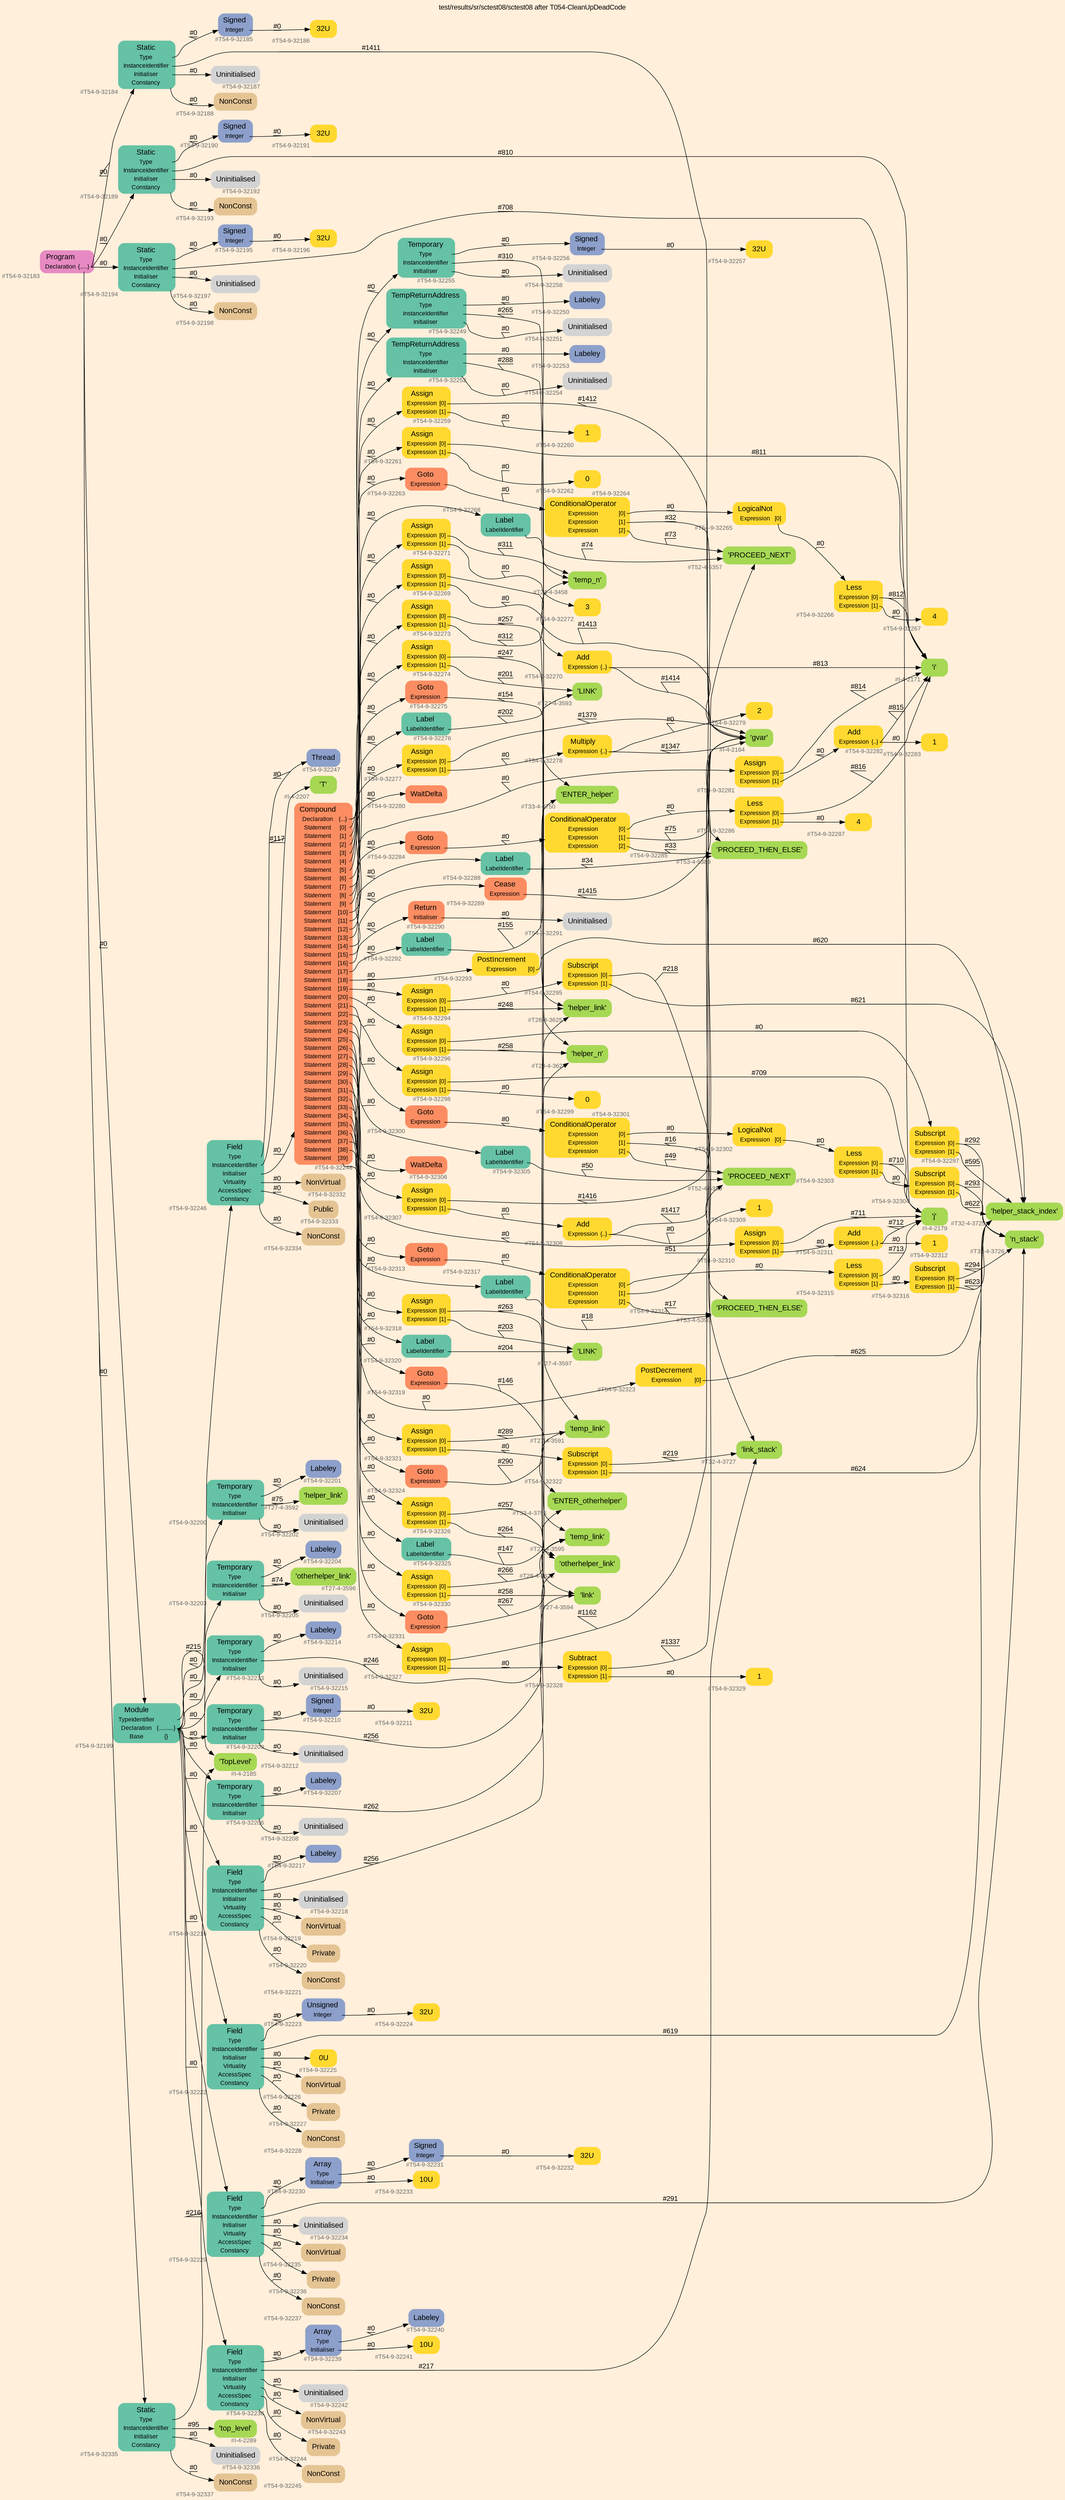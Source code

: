 digraph "test/results/sr/sctest08/sctest08 after T054-CleanUpDeadCode" {
label = "test/results/sr/sctest08/sctest08 after T054-CleanUpDeadCode"
labelloc = t
graph [
    rankdir = "LR"
    ranksep = 0.3
    bgcolor = antiquewhite1
    color = black
    fontcolor = black
    fontname = "Arial"
];
node [
    fontname = "Arial"
];
edge [
    fontname = "Arial"
];

// -------------------- node figure --------------------
// -------- block #T54-9-32183 ----------
"#T54-9-32183" [
    fillcolor = "/set28/4"
    xlabel = "#T54-9-32183"
    fontsize = "12"
    fontcolor = grey40
    shape = "plaintext"
    label = <<TABLE BORDER="0" CELLBORDER="0" CELLSPACING="0">
     <TR><TD><FONT COLOR="black" POINT-SIZE="15">Program</FONT></TD></TR>
     <TR><TD><FONT COLOR="black" POINT-SIZE="12">Declaration</FONT></TD><TD PORT="port0"><FONT COLOR="black" POINT-SIZE="12">{.....}</FONT></TD></TR>
    </TABLE>>
    style = "rounded,filled"
];

// -------- block #T54-9-32184 ----------
"#T54-9-32184" [
    fillcolor = "/set28/1"
    xlabel = "#T54-9-32184"
    fontsize = "12"
    fontcolor = grey40
    shape = "plaintext"
    label = <<TABLE BORDER="0" CELLBORDER="0" CELLSPACING="0">
     <TR><TD><FONT COLOR="black" POINT-SIZE="15">Static</FONT></TD></TR>
     <TR><TD><FONT COLOR="black" POINT-SIZE="12">Type</FONT></TD><TD PORT="port0"></TD></TR>
     <TR><TD><FONT COLOR="black" POINT-SIZE="12">InstanceIdentifier</FONT></TD><TD PORT="port1"></TD></TR>
     <TR><TD><FONT COLOR="black" POINT-SIZE="12">Initialiser</FONT></TD><TD PORT="port2"></TD></TR>
     <TR><TD><FONT COLOR="black" POINT-SIZE="12">Constancy</FONT></TD><TD PORT="port3"></TD></TR>
    </TABLE>>
    style = "rounded,filled"
];

// -------- block #T54-9-32185 ----------
"#T54-9-32185" [
    fillcolor = "/set28/3"
    xlabel = "#T54-9-32185"
    fontsize = "12"
    fontcolor = grey40
    shape = "plaintext"
    label = <<TABLE BORDER="0" CELLBORDER="0" CELLSPACING="0">
     <TR><TD><FONT COLOR="black" POINT-SIZE="15">Signed</FONT></TD></TR>
     <TR><TD><FONT COLOR="black" POINT-SIZE="12">Integer</FONT></TD><TD PORT="port0"></TD></TR>
    </TABLE>>
    style = "rounded,filled"
];

// -------- block #T54-9-32186 ----------
"#T54-9-32186" [
    fillcolor = "/set28/6"
    xlabel = "#T54-9-32186"
    fontsize = "12"
    fontcolor = grey40
    shape = "plaintext"
    label = <<TABLE BORDER="0" CELLBORDER="0" CELLSPACING="0">
     <TR><TD><FONT COLOR="black" POINT-SIZE="15">32U</FONT></TD></TR>
    </TABLE>>
    style = "rounded,filled"
];

// -------- block #I-4-2164 ----------
"#I-4-2164" [
    fillcolor = "/set28/5"
    xlabel = "#I-4-2164"
    fontsize = "12"
    fontcolor = grey40
    shape = "plaintext"
    label = <<TABLE BORDER="0" CELLBORDER="0" CELLSPACING="0">
     <TR><TD><FONT COLOR="black" POINT-SIZE="15">'gvar'</FONT></TD></TR>
    </TABLE>>
    style = "rounded,filled"
];

// -------- block #T54-9-32187 ----------
"#T54-9-32187" [
    xlabel = "#T54-9-32187"
    fontsize = "12"
    fontcolor = grey40
    shape = "plaintext"
    label = <<TABLE BORDER="0" CELLBORDER="0" CELLSPACING="0">
     <TR><TD><FONT COLOR="black" POINT-SIZE="15">Uninitialised</FONT></TD></TR>
    </TABLE>>
    style = "rounded,filled"
];

// -------- block #T54-9-32188 ----------
"#T54-9-32188" [
    fillcolor = "/set28/7"
    xlabel = "#T54-9-32188"
    fontsize = "12"
    fontcolor = grey40
    shape = "plaintext"
    label = <<TABLE BORDER="0" CELLBORDER="0" CELLSPACING="0">
     <TR><TD><FONT COLOR="black" POINT-SIZE="15">NonConst</FONT></TD></TR>
    </TABLE>>
    style = "rounded,filled"
];

// -------- block #T54-9-32189 ----------
"#T54-9-32189" [
    fillcolor = "/set28/1"
    xlabel = "#T54-9-32189"
    fontsize = "12"
    fontcolor = grey40
    shape = "plaintext"
    label = <<TABLE BORDER="0" CELLBORDER="0" CELLSPACING="0">
     <TR><TD><FONT COLOR="black" POINT-SIZE="15">Static</FONT></TD></TR>
     <TR><TD><FONT COLOR="black" POINT-SIZE="12">Type</FONT></TD><TD PORT="port0"></TD></TR>
     <TR><TD><FONT COLOR="black" POINT-SIZE="12">InstanceIdentifier</FONT></TD><TD PORT="port1"></TD></TR>
     <TR><TD><FONT COLOR="black" POINT-SIZE="12">Initialiser</FONT></TD><TD PORT="port2"></TD></TR>
     <TR><TD><FONT COLOR="black" POINT-SIZE="12">Constancy</FONT></TD><TD PORT="port3"></TD></TR>
    </TABLE>>
    style = "rounded,filled"
];

// -------- block #T54-9-32190 ----------
"#T54-9-32190" [
    fillcolor = "/set28/3"
    xlabel = "#T54-9-32190"
    fontsize = "12"
    fontcolor = grey40
    shape = "plaintext"
    label = <<TABLE BORDER="0" CELLBORDER="0" CELLSPACING="0">
     <TR><TD><FONT COLOR="black" POINT-SIZE="15">Signed</FONT></TD></TR>
     <TR><TD><FONT COLOR="black" POINT-SIZE="12">Integer</FONT></TD><TD PORT="port0"></TD></TR>
    </TABLE>>
    style = "rounded,filled"
];

// -------- block #T54-9-32191 ----------
"#T54-9-32191" [
    fillcolor = "/set28/6"
    xlabel = "#T54-9-32191"
    fontsize = "12"
    fontcolor = grey40
    shape = "plaintext"
    label = <<TABLE BORDER="0" CELLBORDER="0" CELLSPACING="0">
     <TR><TD><FONT COLOR="black" POINT-SIZE="15">32U</FONT></TD></TR>
    </TABLE>>
    style = "rounded,filled"
];

// -------- block #I-4-2171 ----------
"#I-4-2171" [
    fillcolor = "/set28/5"
    xlabel = "#I-4-2171"
    fontsize = "12"
    fontcolor = grey40
    shape = "plaintext"
    label = <<TABLE BORDER="0" CELLBORDER="0" CELLSPACING="0">
     <TR><TD><FONT COLOR="black" POINT-SIZE="15">'i'</FONT></TD></TR>
    </TABLE>>
    style = "rounded,filled"
];

// -------- block #T54-9-32192 ----------
"#T54-9-32192" [
    xlabel = "#T54-9-32192"
    fontsize = "12"
    fontcolor = grey40
    shape = "plaintext"
    label = <<TABLE BORDER="0" CELLBORDER="0" CELLSPACING="0">
     <TR><TD><FONT COLOR="black" POINT-SIZE="15">Uninitialised</FONT></TD></TR>
    </TABLE>>
    style = "rounded,filled"
];

// -------- block #T54-9-32193 ----------
"#T54-9-32193" [
    fillcolor = "/set28/7"
    xlabel = "#T54-9-32193"
    fontsize = "12"
    fontcolor = grey40
    shape = "plaintext"
    label = <<TABLE BORDER="0" CELLBORDER="0" CELLSPACING="0">
     <TR><TD><FONT COLOR="black" POINT-SIZE="15">NonConst</FONT></TD></TR>
    </TABLE>>
    style = "rounded,filled"
];

// -------- block #T54-9-32194 ----------
"#T54-9-32194" [
    fillcolor = "/set28/1"
    xlabel = "#T54-9-32194"
    fontsize = "12"
    fontcolor = grey40
    shape = "plaintext"
    label = <<TABLE BORDER="0" CELLBORDER="0" CELLSPACING="0">
     <TR><TD><FONT COLOR="black" POINT-SIZE="15">Static</FONT></TD></TR>
     <TR><TD><FONT COLOR="black" POINT-SIZE="12">Type</FONT></TD><TD PORT="port0"></TD></TR>
     <TR><TD><FONT COLOR="black" POINT-SIZE="12">InstanceIdentifier</FONT></TD><TD PORT="port1"></TD></TR>
     <TR><TD><FONT COLOR="black" POINT-SIZE="12">Initialiser</FONT></TD><TD PORT="port2"></TD></TR>
     <TR><TD><FONT COLOR="black" POINT-SIZE="12">Constancy</FONT></TD><TD PORT="port3"></TD></TR>
    </TABLE>>
    style = "rounded,filled"
];

// -------- block #T54-9-32195 ----------
"#T54-9-32195" [
    fillcolor = "/set28/3"
    xlabel = "#T54-9-32195"
    fontsize = "12"
    fontcolor = grey40
    shape = "plaintext"
    label = <<TABLE BORDER="0" CELLBORDER="0" CELLSPACING="0">
     <TR><TD><FONT COLOR="black" POINT-SIZE="15">Signed</FONT></TD></TR>
     <TR><TD><FONT COLOR="black" POINT-SIZE="12">Integer</FONT></TD><TD PORT="port0"></TD></TR>
    </TABLE>>
    style = "rounded,filled"
];

// -------- block #T54-9-32196 ----------
"#T54-9-32196" [
    fillcolor = "/set28/6"
    xlabel = "#T54-9-32196"
    fontsize = "12"
    fontcolor = grey40
    shape = "plaintext"
    label = <<TABLE BORDER="0" CELLBORDER="0" CELLSPACING="0">
     <TR><TD><FONT COLOR="black" POINT-SIZE="15">32U</FONT></TD></TR>
    </TABLE>>
    style = "rounded,filled"
];

// -------- block #I-4-2179 ----------
"#I-4-2179" [
    fillcolor = "/set28/5"
    xlabel = "#I-4-2179"
    fontsize = "12"
    fontcolor = grey40
    shape = "plaintext"
    label = <<TABLE BORDER="0" CELLBORDER="0" CELLSPACING="0">
     <TR><TD><FONT COLOR="black" POINT-SIZE="15">'j'</FONT></TD></TR>
    </TABLE>>
    style = "rounded,filled"
];

// -------- block #T54-9-32197 ----------
"#T54-9-32197" [
    xlabel = "#T54-9-32197"
    fontsize = "12"
    fontcolor = grey40
    shape = "plaintext"
    label = <<TABLE BORDER="0" CELLBORDER="0" CELLSPACING="0">
     <TR><TD><FONT COLOR="black" POINT-SIZE="15">Uninitialised</FONT></TD></TR>
    </TABLE>>
    style = "rounded,filled"
];

// -------- block #T54-9-32198 ----------
"#T54-9-32198" [
    fillcolor = "/set28/7"
    xlabel = "#T54-9-32198"
    fontsize = "12"
    fontcolor = grey40
    shape = "plaintext"
    label = <<TABLE BORDER="0" CELLBORDER="0" CELLSPACING="0">
     <TR><TD><FONT COLOR="black" POINT-SIZE="15">NonConst</FONT></TD></TR>
    </TABLE>>
    style = "rounded,filled"
];

// -------- block #T54-9-32199 ----------
"#T54-9-32199" [
    fillcolor = "/set28/1"
    xlabel = "#T54-9-32199"
    fontsize = "12"
    fontcolor = grey40
    shape = "plaintext"
    label = <<TABLE BORDER="0" CELLBORDER="0" CELLSPACING="0">
     <TR><TD><FONT COLOR="black" POINT-SIZE="15">Module</FONT></TD></TR>
     <TR><TD><FONT COLOR="black" POINT-SIZE="12">TypeIdentifier</FONT></TD><TD PORT="port0"></TD></TR>
     <TR><TD><FONT COLOR="black" POINT-SIZE="12">Declaration</FONT></TD><TD PORT="port1"><FONT COLOR="black" POINT-SIZE="12">{..........}</FONT></TD></TR>
     <TR><TD><FONT COLOR="black" POINT-SIZE="12">Base</FONT></TD><TD PORT="port2"><FONT COLOR="black" POINT-SIZE="12">{}</FONT></TD></TR>
    </TABLE>>
    style = "rounded,filled"
];

// -------- block #I-4-2185 ----------
"#I-4-2185" [
    fillcolor = "/set28/5"
    xlabel = "#I-4-2185"
    fontsize = "12"
    fontcolor = grey40
    shape = "plaintext"
    label = <<TABLE BORDER="0" CELLBORDER="0" CELLSPACING="0">
     <TR><TD><FONT COLOR="black" POINT-SIZE="15">'TopLevel'</FONT></TD></TR>
    </TABLE>>
    style = "rounded,filled"
];

// -------- block #T54-9-32200 ----------
"#T54-9-32200" [
    fillcolor = "/set28/1"
    xlabel = "#T54-9-32200"
    fontsize = "12"
    fontcolor = grey40
    shape = "plaintext"
    label = <<TABLE BORDER="0" CELLBORDER="0" CELLSPACING="0">
     <TR><TD><FONT COLOR="black" POINT-SIZE="15">Temporary</FONT></TD></TR>
     <TR><TD><FONT COLOR="black" POINT-SIZE="12">Type</FONT></TD><TD PORT="port0"></TD></TR>
     <TR><TD><FONT COLOR="black" POINT-SIZE="12">InstanceIdentifier</FONT></TD><TD PORT="port1"></TD></TR>
     <TR><TD><FONT COLOR="black" POINT-SIZE="12">Initialiser</FONT></TD><TD PORT="port2"></TD></TR>
    </TABLE>>
    style = "rounded,filled"
];

// -------- block #T54-9-32201 ----------
"#T54-9-32201" [
    fillcolor = "/set28/3"
    xlabel = "#T54-9-32201"
    fontsize = "12"
    fontcolor = grey40
    shape = "plaintext"
    label = <<TABLE BORDER="0" CELLBORDER="0" CELLSPACING="0">
     <TR><TD><FONT COLOR="black" POINT-SIZE="15">Labeley</FONT></TD></TR>
    </TABLE>>
    style = "rounded,filled"
];

// -------- block #T27-4-3592 ----------
"#T27-4-3592" [
    fillcolor = "/set28/5"
    xlabel = "#T27-4-3592"
    fontsize = "12"
    fontcolor = grey40
    shape = "plaintext"
    label = <<TABLE BORDER="0" CELLBORDER="0" CELLSPACING="0">
     <TR><TD><FONT COLOR="black" POINT-SIZE="15">'helper_link'</FONT></TD></TR>
    </TABLE>>
    style = "rounded,filled"
];

// -------- block #T54-9-32202 ----------
"#T54-9-32202" [
    xlabel = "#T54-9-32202"
    fontsize = "12"
    fontcolor = grey40
    shape = "plaintext"
    label = <<TABLE BORDER="0" CELLBORDER="0" CELLSPACING="0">
     <TR><TD><FONT COLOR="black" POINT-SIZE="15">Uninitialised</FONT></TD></TR>
    </TABLE>>
    style = "rounded,filled"
];

// -------- block #T54-9-32203 ----------
"#T54-9-32203" [
    fillcolor = "/set28/1"
    xlabel = "#T54-9-32203"
    fontsize = "12"
    fontcolor = grey40
    shape = "plaintext"
    label = <<TABLE BORDER="0" CELLBORDER="0" CELLSPACING="0">
     <TR><TD><FONT COLOR="black" POINT-SIZE="15">Temporary</FONT></TD></TR>
     <TR><TD><FONT COLOR="black" POINT-SIZE="12">Type</FONT></TD><TD PORT="port0"></TD></TR>
     <TR><TD><FONT COLOR="black" POINT-SIZE="12">InstanceIdentifier</FONT></TD><TD PORT="port1"></TD></TR>
     <TR><TD><FONT COLOR="black" POINT-SIZE="12">Initialiser</FONT></TD><TD PORT="port2"></TD></TR>
    </TABLE>>
    style = "rounded,filled"
];

// -------- block #T54-9-32204 ----------
"#T54-9-32204" [
    fillcolor = "/set28/3"
    xlabel = "#T54-9-32204"
    fontsize = "12"
    fontcolor = grey40
    shape = "plaintext"
    label = <<TABLE BORDER="0" CELLBORDER="0" CELLSPACING="0">
     <TR><TD><FONT COLOR="black" POINT-SIZE="15">Labeley</FONT></TD></TR>
    </TABLE>>
    style = "rounded,filled"
];

// -------- block #T27-4-3596 ----------
"#T27-4-3596" [
    fillcolor = "/set28/5"
    xlabel = "#T27-4-3596"
    fontsize = "12"
    fontcolor = grey40
    shape = "plaintext"
    label = <<TABLE BORDER="0" CELLBORDER="0" CELLSPACING="0">
     <TR><TD><FONT COLOR="black" POINT-SIZE="15">'otherhelper_link'</FONT></TD></TR>
    </TABLE>>
    style = "rounded,filled"
];

// -------- block #T54-9-32205 ----------
"#T54-9-32205" [
    xlabel = "#T54-9-32205"
    fontsize = "12"
    fontcolor = grey40
    shape = "plaintext"
    label = <<TABLE BORDER="0" CELLBORDER="0" CELLSPACING="0">
     <TR><TD><FONT COLOR="black" POINT-SIZE="15">Uninitialised</FONT></TD></TR>
    </TABLE>>
    style = "rounded,filled"
];

// -------- block #T54-9-32206 ----------
"#T54-9-32206" [
    fillcolor = "/set28/1"
    xlabel = "#T54-9-32206"
    fontsize = "12"
    fontcolor = grey40
    shape = "plaintext"
    label = <<TABLE BORDER="0" CELLBORDER="0" CELLSPACING="0">
     <TR><TD><FONT COLOR="black" POINT-SIZE="15">Temporary</FONT></TD></TR>
     <TR><TD><FONT COLOR="black" POINT-SIZE="12">Type</FONT></TD><TD PORT="port0"></TD></TR>
     <TR><TD><FONT COLOR="black" POINT-SIZE="12">InstanceIdentifier</FONT></TD><TD PORT="port1"></TD></TR>
     <TR><TD><FONT COLOR="black" POINT-SIZE="12">Initialiser</FONT></TD><TD PORT="port2"></TD></TR>
    </TABLE>>
    style = "rounded,filled"
];

// -------- block #T54-9-32207 ----------
"#T54-9-32207" [
    fillcolor = "/set28/3"
    xlabel = "#T54-9-32207"
    fontsize = "12"
    fontcolor = grey40
    shape = "plaintext"
    label = <<TABLE BORDER="0" CELLBORDER="0" CELLSPACING="0">
     <TR><TD><FONT COLOR="black" POINT-SIZE="15">Labeley</FONT></TD></TR>
    </TABLE>>
    style = "rounded,filled"
];

// -------- block #T28-4-3623 ----------
"#T28-4-3623" [
    fillcolor = "/set28/5"
    xlabel = "#T28-4-3623"
    fontsize = "12"
    fontcolor = grey40
    shape = "plaintext"
    label = <<TABLE BORDER="0" CELLBORDER="0" CELLSPACING="0">
     <TR><TD><FONT COLOR="black" POINT-SIZE="15">'otherhelper_link'</FONT></TD></TR>
    </TABLE>>
    style = "rounded,filled"
];

// -------- block #T54-9-32208 ----------
"#T54-9-32208" [
    xlabel = "#T54-9-32208"
    fontsize = "12"
    fontcolor = grey40
    shape = "plaintext"
    label = <<TABLE BORDER="0" CELLBORDER="0" CELLSPACING="0">
     <TR><TD><FONT COLOR="black" POINT-SIZE="15">Uninitialised</FONT></TD></TR>
    </TABLE>>
    style = "rounded,filled"
];

// -------- block #T54-9-32209 ----------
"#T54-9-32209" [
    fillcolor = "/set28/1"
    xlabel = "#T54-9-32209"
    fontsize = "12"
    fontcolor = grey40
    shape = "plaintext"
    label = <<TABLE BORDER="0" CELLBORDER="0" CELLSPACING="0">
     <TR><TD><FONT COLOR="black" POINT-SIZE="15">Temporary</FONT></TD></TR>
     <TR><TD><FONT COLOR="black" POINT-SIZE="12">Type</FONT></TD><TD PORT="port0"></TD></TR>
     <TR><TD><FONT COLOR="black" POINT-SIZE="12">InstanceIdentifier</FONT></TD><TD PORT="port1"></TD></TR>
     <TR><TD><FONT COLOR="black" POINT-SIZE="12">Initialiser</FONT></TD><TD PORT="port2"></TD></TR>
    </TABLE>>
    style = "rounded,filled"
];

// -------- block #T54-9-32210 ----------
"#T54-9-32210" [
    fillcolor = "/set28/3"
    xlabel = "#T54-9-32210"
    fontsize = "12"
    fontcolor = grey40
    shape = "plaintext"
    label = <<TABLE BORDER="0" CELLBORDER="0" CELLSPACING="0">
     <TR><TD><FONT COLOR="black" POINT-SIZE="15">Signed</FONT></TD></TR>
     <TR><TD><FONT COLOR="black" POINT-SIZE="12">Integer</FONT></TD><TD PORT="port0"></TD></TR>
    </TABLE>>
    style = "rounded,filled"
];

// -------- block #T54-9-32211 ----------
"#T54-9-32211" [
    fillcolor = "/set28/6"
    xlabel = "#T54-9-32211"
    fontsize = "12"
    fontcolor = grey40
    shape = "plaintext"
    label = <<TABLE BORDER="0" CELLBORDER="0" CELLSPACING="0">
     <TR><TD><FONT COLOR="black" POINT-SIZE="15">32U</FONT></TD></TR>
    </TABLE>>
    style = "rounded,filled"
];

// -------- block #T28-4-3624 ----------
"#T28-4-3624" [
    fillcolor = "/set28/5"
    xlabel = "#T28-4-3624"
    fontsize = "12"
    fontcolor = grey40
    shape = "plaintext"
    label = <<TABLE BORDER="0" CELLBORDER="0" CELLSPACING="0">
     <TR><TD><FONT COLOR="black" POINT-SIZE="15">'helper_n'</FONT></TD></TR>
    </TABLE>>
    style = "rounded,filled"
];

// -------- block #T54-9-32212 ----------
"#T54-9-32212" [
    xlabel = "#T54-9-32212"
    fontsize = "12"
    fontcolor = grey40
    shape = "plaintext"
    label = <<TABLE BORDER="0" CELLBORDER="0" CELLSPACING="0">
     <TR><TD><FONT COLOR="black" POINT-SIZE="15">Uninitialised</FONT></TD></TR>
    </TABLE>>
    style = "rounded,filled"
];

// -------- block #T54-9-32213 ----------
"#T54-9-32213" [
    fillcolor = "/set28/1"
    xlabel = "#T54-9-32213"
    fontsize = "12"
    fontcolor = grey40
    shape = "plaintext"
    label = <<TABLE BORDER="0" CELLBORDER="0" CELLSPACING="0">
     <TR><TD><FONT COLOR="black" POINT-SIZE="15">Temporary</FONT></TD></TR>
     <TR><TD><FONT COLOR="black" POINT-SIZE="12">Type</FONT></TD><TD PORT="port0"></TD></TR>
     <TR><TD><FONT COLOR="black" POINT-SIZE="12">InstanceIdentifier</FONT></TD><TD PORT="port1"></TD></TR>
     <TR><TD><FONT COLOR="black" POINT-SIZE="12">Initialiser</FONT></TD><TD PORT="port2"></TD></TR>
    </TABLE>>
    style = "rounded,filled"
];

// -------- block #T54-9-32214 ----------
"#T54-9-32214" [
    fillcolor = "/set28/3"
    xlabel = "#T54-9-32214"
    fontsize = "12"
    fontcolor = grey40
    shape = "plaintext"
    label = <<TABLE BORDER="0" CELLBORDER="0" CELLSPACING="0">
     <TR><TD><FONT COLOR="black" POINT-SIZE="15">Labeley</FONT></TD></TR>
    </TABLE>>
    style = "rounded,filled"
];

// -------- block #T28-4-3625 ----------
"#T28-4-3625" [
    fillcolor = "/set28/5"
    xlabel = "#T28-4-3625"
    fontsize = "12"
    fontcolor = grey40
    shape = "plaintext"
    label = <<TABLE BORDER="0" CELLBORDER="0" CELLSPACING="0">
     <TR><TD><FONT COLOR="black" POINT-SIZE="15">'helper_link'</FONT></TD></TR>
    </TABLE>>
    style = "rounded,filled"
];

// -------- block #T54-9-32215 ----------
"#T54-9-32215" [
    xlabel = "#T54-9-32215"
    fontsize = "12"
    fontcolor = grey40
    shape = "plaintext"
    label = <<TABLE BORDER="0" CELLBORDER="0" CELLSPACING="0">
     <TR><TD><FONT COLOR="black" POINT-SIZE="15">Uninitialised</FONT></TD></TR>
    </TABLE>>
    style = "rounded,filled"
];

// -------- block #T54-9-32216 ----------
"#T54-9-32216" [
    fillcolor = "/set28/1"
    xlabel = "#T54-9-32216"
    fontsize = "12"
    fontcolor = grey40
    shape = "plaintext"
    label = <<TABLE BORDER="0" CELLBORDER="0" CELLSPACING="0">
     <TR><TD><FONT COLOR="black" POINT-SIZE="15">Field</FONT></TD></TR>
     <TR><TD><FONT COLOR="black" POINT-SIZE="12">Type</FONT></TD><TD PORT="port0"></TD></TR>
     <TR><TD><FONT COLOR="black" POINT-SIZE="12">InstanceIdentifier</FONT></TD><TD PORT="port1"></TD></TR>
     <TR><TD><FONT COLOR="black" POINT-SIZE="12">Initialiser</FONT></TD><TD PORT="port2"></TD></TR>
     <TR><TD><FONT COLOR="black" POINT-SIZE="12">Virtuality</FONT></TD><TD PORT="port3"></TD></TR>
     <TR><TD><FONT COLOR="black" POINT-SIZE="12">AccessSpec</FONT></TD><TD PORT="port4"></TD></TR>
     <TR><TD><FONT COLOR="black" POINT-SIZE="12">Constancy</FONT></TD><TD PORT="port5"></TD></TR>
    </TABLE>>
    style = "rounded,filled"
];

// -------- block #T54-9-32217 ----------
"#T54-9-32217" [
    fillcolor = "/set28/3"
    xlabel = "#T54-9-32217"
    fontsize = "12"
    fontcolor = grey40
    shape = "plaintext"
    label = <<TABLE BORDER="0" CELLBORDER="0" CELLSPACING="0">
     <TR><TD><FONT COLOR="black" POINT-SIZE="15">Labeley</FONT></TD></TR>
    </TABLE>>
    style = "rounded,filled"
];

// -------- block #T27-4-3594 ----------
"#T27-4-3594" [
    fillcolor = "/set28/5"
    xlabel = "#T27-4-3594"
    fontsize = "12"
    fontcolor = grey40
    shape = "plaintext"
    label = <<TABLE BORDER="0" CELLBORDER="0" CELLSPACING="0">
     <TR><TD><FONT COLOR="black" POINT-SIZE="15">'link'</FONT></TD></TR>
    </TABLE>>
    style = "rounded,filled"
];

// -------- block #T54-9-32218 ----------
"#T54-9-32218" [
    xlabel = "#T54-9-32218"
    fontsize = "12"
    fontcolor = grey40
    shape = "plaintext"
    label = <<TABLE BORDER="0" CELLBORDER="0" CELLSPACING="0">
     <TR><TD><FONT COLOR="black" POINT-SIZE="15">Uninitialised</FONT></TD></TR>
    </TABLE>>
    style = "rounded,filled"
];

// -------- block #T54-9-32219 ----------
"#T54-9-32219" [
    fillcolor = "/set28/7"
    xlabel = "#T54-9-32219"
    fontsize = "12"
    fontcolor = grey40
    shape = "plaintext"
    label = <<TABLE BORDER="0" CELLBORDER="0" CELLSPACING="0">
     <TR><TD><FONT COLOR="black" POINT-SIZE="15">NonVirtual</FONT></TD></TR>
    </TABLE>>
    style = "rounded,filled"
];

// -------- block #T54-9-32220 ----------
"#T54-9-32220" [
    fillcolor = "/set28/7"
    xlabel = "#T54-9-32220"
    fontsize = "12"
    fontcolor = grey40
    shape = "plaintext"
    label = <<TABLE BORDER="0" CELLBORDER="0" CELLSPACING="0">
     <TR><TD><FONT COLOR="black" POINT-SIZE="15">Private</FONT></TD></TR>
    </TABLE>>
    style = "rounded,filled"
];

// -------- block #T54-9-32221 ----------
"#T54-9-32221" [
    fillcolor = "/set28/7"
    xlabel = "#T54-9-32221"
    fontsize = "12"
    fontcolor = grey40
    shape = "plaintext"
    label = <<TABLE BORDER="0" CELLBORDER="0" CELLSPACING="0">
     <TR><TD><FONT COLOR="black" POINT-SIZE="15">NonConst</FONT></TD></TR>
    </TABLE>>
    style = "rounded,filled"
];

// -------- block #T54-9-32222 ----------
"#T54-9-32222" [
    fillcolor = "/set28/1"
    xlabel = "#T54-9-32222"
    fontsize = "12"
    fontcolor = grey40
    shape = "plaintext"
    label = <<TABLE BORDER="0" CELLBORDER="0" CELLSPACING="0">
     <TR><TD><FONT COLOR="black" POINT-SIZE="15">Field</FONT></TD></TR>
     <TR><TD><FONT COLOR="black" POINT-SIZE="12">Type</FONT></TD><TD PORT="port0"></TD></TR>
     <TR><TD><FONT COLOR="black" POINT-SIZE="12">InstanceIdentifier</FONT></TD><TD PORT="port1"></TD></TR>
     <TR><TD><FONT COLOR="black" POINT-SIZE="12">Initialiser</FONT></TD><TD PORT="port2"></TD></TR>
     <TR><TD><FONT COLOR="black" POINT-SIZE="12">Virtuality</FONT></TD><TD PORT="port3"></TD></TR>
     <TR><TD><FONT COLOR="black" POINT-SIZE="12">AccessSpec</FONT></TD><TD PORT="port4"></TD></TR>
     <TR><TD><FONT COLOR="black" POINT-SIZE="12">Constancy</FONT></TD><TD PORT="port5"></TD></TR>
    </TABLE>>
    style = "rounded,filled"
];

// -------- block #T54-9-32223 ----------
"#T54-9-32223" [
    fillcolor = "/set28/3"
    xlabel = "#T54-9-32223"
    fontsize = "12"
    fontcolor = grey40
    shape = "plaintext"
    label = <<TABLE BORDER="0" CELLBORDER="0" CELLSPACING="0">
     <TR><TD><FONT COLOR="black" POINT-SIZE="15">Unsigned</FONT></TD></TR>
     <TR><TD><FONT COLOR="black" POINT-SIZE="12">Integer</FONT></TD><TD PORT="port0"></TD></TR>
    </TABLE>>
    style = "rounded,filled"
];

// -------- block #T54-9-32224 ----------
"#T54-9-32224" [
    fillcolor = "/set28/6"
    xlabel = "#T54-9-32224"
    fontsize = "12"
    fontcolor = grey40
    shape = "plaintext"
    label = <<TABLE BORDER="0" CELLBORDER="0" CELLSPACING="0">
     <TR><TD><FONT COLOR="black" POINT-SIZE="15">32U</FONT></TD></TR>
    </TABLE>>
    style = "rounded,filled"
];

// -------- block #T32-4-3725 ----------
"#T32-4-3725" [
    fillcolor = "/set28/5"
    xlabel = "#T32-4-3725"
    fontsize = "12"
    fontcolor = grey40
    shape = "plaintext"
    label = <<TABLE BORDER="0" CELLBORDER="0" CELLSPACING="0">
     <TR><TD><FONT COLOR="black" POINT-SIZE="15">'helper_stack_index'</FONT></TD></TR>
    </TABLE>>
    style = "rounded,filled"
];

// -------- block #T54-9-32225 ----------
"#T54-9-32225" [
    fillcolor = "/set28/6"
    xlabel = "#T54-9-32225"
    fontsize = "12"
    fontcolor = grey40
    shape = "plaintext"
    label = <<TABLE BORDER="0" CELLBORDER="0" CELLSPACING="0">
     <TR><TD><FONT COLOR="black" POINT-SIZE="15">0U</FONT></TD></TR>
    </TABLE>>
    style = "rounded,filled"
];

// -------- block #T54-9-32226 ----------
"#T54-9-32226" [
    fillcolor = "/set28/7"
    xlabel = "#T54-9-32226"
    fontsize = "12"
    fontcolor = grey40
    shape = "plaintext"
    label = <<TABLE BORDER="0" CELLBORDER="0" CELLSPACING="0">
     <TR><TD><FONT COLOR="black" POINT-SIZE="15">NonVirtual</FONT></TD></TR>
    </TABLE>>
    style = "rounded,filled"
];

// -------- block #T54-9-32227 ----------
"#T54-9-32227" [
    fillcolor = "/set28/7"
    xlabel = "#T54-9-32227"
    fontsize = "12"
    fontcolor = grey40
    shape = "plaintext"
    label = <<TABLE BORDER="0" CELLBORDER="0" CELLSPACING="0">
     <TR><TD><FONT COLOR="black" POINT-SIZE="15">Private</FONT></TD></TR>
    </TABLE>>
    style = "rounded,filled"
];

// -------- block #T54-9-32228 ----------
"#T54-9-32228" [
    fillcolor = "/set28/7"
    xlabel = "#T54-9-32228"
    fontsize = "12"
    fontcolor = grey40
    shape = "plaintext"
    label = <<TABLE BORDER="0" CELLBORDER="0" CELLSPACING="0">
     <TR><TD><FONT COLOR="black" POINT-SIZE="15">NonConst</FONT></TD></TR>
    </TABLE>>
    style = "rounded,filled"
];

// -------- block #T54-9-32229 ----------
"#T54-9-32229" [
    fillcolor = "/set28/1"
    xlabel = "#T54-9-32229"
    fontsize = "12"
    fontcolor = grey40
    shape = "plaintext"
    label = <<TABLE BORDER="0" CELLBORDER="0" CELLSPACING="0">
     <TR><TD><FONT COLOR="black" POINT-SIZE="15">Field</FONT></TD></TR>
     <TR><TD><FONT COLOR="black" POINT-SIZE="12">Type</FONT></TD><TD PORT="port0"></TD></TR>
     <TR><TD><FONT COLOR="black" POINT-SIZE="12">InstanceIdentifier</FONT></TD><TD PORT="port1"></TD></TR>
     <TR><TD><FONT COLOR="black" POINT-SIZE="12">Initialiser</FONT></TD><TD PORT="port2"></TD></TR>
     <TR><TD><FONT COLOR="black" POINT-SIZE="12">Virtuality</FONT></TD><TD PORT="port3"></TD></TR>
     <TR><TD><FONT COLOR="black" POINT-SIZE="12">AccessSpec</FONT></TD><TD PORT="port4"></TD></TR>
     <TR><TD><FONT COLOR="black" POINT-SIZE="12">Constancy</FONT></TD><TD PORT="port5"></TD></TR>
    </TABLE>>
    style = "rounded,filled"
];

// -------- block #T54-9-32230 ----------
"#T54-9-32230" [
    fillcolor = "/set28/3"
    xlabel = "#T54-9-32230"
    fontsize = "12"
    fontcolor = grey40
    shape = "plaintext"
    label = <<TABLE BORDER="0" CELLBORDER="0" CELLSPACING="0">
     <TR><TD><FONT COLOR="black" POINT-SIZE="15">Array</FONT></TD></TR>
     <TR><TD><FONT COLOR="black" POINT-SIZE="12">Type</FONT></TD><TD PORT="port0"></TD></TR>
     <TR><TD><FONT COLOR="black" POINT-SIZE="12">Initialiser</FONT></TD><TD PORT="port1"></TD></TR>
    </TABLE>>
    style = "rounded,filled"
];

// -------- block #T54-9-32231 ----------
"#T54-9-32231" [
    fillcolor = "/set28/3"
    xlabel = "#T54-9-32231"
    fontsize = "12"
    fontcolor = grey40
    shape = "plaintext"
    label = <<TABLE BORDER="0" CELLBORDER="0" CELLSPACING="0">
     <TR><TD><FONT COLOR="black" POINT-SIZE="15">Signed</FONT></TD></TR>
     <TR><TD><FONT COLOR="black" POINT-SIZE="12">Integer</FONT></TD><TD PORT="port0"></TD></TR>
    </TABLE>>
    style = "rounded,filled"
];

// -------- block #T54-9-32232 ----------
"#T54-9-32232" [
    fillcolor = "/set28/6"
    xlabel = "#T54-9-32232"
    fontsize = "12"
    fontcolor = grey40
    shape = "plaintext"
    label = <<TABLE BORDER="0" CELLBORDER="0" CELLSPACING="0">
     <TR><TD><FONT COLOR="black" POINT-SIZE="15">32U</FONT></TD></TR>
    </TABLE>>
    style = "rounded,filled"
];

// -------- block #T54-9-32233 ----------
"#T54-9-32233" [
    fillcolor = "/set28/6"
    xlabel = "#T54-9-32233"
    fontsize = "12"
    fontcolor = grey40
    shape = "plaintext"
    label = <<TABLE BORDER="0" CELLBORDER="0" CELLSPACING="0">
     <TR><TD><FONT COLOR="black" POINT-SIZE="15">10U</FONT></TD></TR>
    </TABLE>>
    style = "rounded,filled"
];

// -------- block #T32-4-3726 ----------
"#T32-4-3726" [
    fillcolor = "/set28/5"
    xlabel = "#T32-4-3726"
    fontsize = "12"
    fontcolor = grey40
    shape = "plaintext"
    label = <<TABLE BORDER="0" CELLBORDER="0" CELLSPACING="0">
     <TR><TD><FONT COLOR="black" POINT-SIZE="15">'n_stack'</FONT></TD></TR>
    </TABLE>>
    style = "rounded,filled"
];

// -------- block #T54-9-32234 ----------
"#T54-9-32234" [
    xlabel = "#T54-9-32234"
    fontsize = "12"
    fontcolor = grey40
    shape = "plaintext"
    label = <<TABLE BORDER="0" CELLBORDER="0" CELLSPACING="0">
     <TR><TD><FONT COLOR="black" POINT-SIZE="15">Uninitialised</FONT></TD></TR>
    </TABLE>>
    style = "rounded,filled"
];

// -------- block #T54-9-32235 ----------
"#T54-9-32235" [
    fillcolor = "/set28/7"
    xlabel = "#T54-9-32235"
    fontsize = "12"
    fontcolor = grey40
    shape = "plaintext"
    label = <<TABLE BORDER="0" CELLBORDER="0" CELLSPACING="0">
     <TR><TD><FONT COLOR="black" POINT-SIZE="15">NonVirtual</FONT></TD></TR>
    </TABLE>>
    style = "rounded,filled"
];

// -------- block #T54-9-32236 ----------
"#T54-9-32236" [
    fillcolor = "/set28/7"
    xlabel = "#T54-9-32236"
    fontsize = "12"
    fontcolor = grey40
    shape = "plaintext"
    label = <<TABLE BORDER="0" CELLBORDER="0" CELLSPACING="0">
     <TR><TD><FONT COLOR="black" POINT-SIZE="15">Private</FONT></TD></TR>
    </TABLE>>
    style = "rounded,filled"
];

// -------- block #T54-9-32237 ----------
"#T54-9-32237" [
    fillcolor = "/set28/7"
    xlabel = "#T54-9-32237"
    fontsize = "12"
    fontcolor = grey40
    shape = "plaintext"
    label = <<TABLE BORDER="0" CELLBORDER="0" CELLSPACING="0">
     <TR><TD><FONT COLOR="black" POINT-SIZE="15">NonConst</FONT></TD></TR>
    </TABLE>>
    style = "rounded,filled"
];

// -------- block #T54-9-32238 ----------
"#T54-9-32238" [
    fillcolor = "/set28/1"
    xlabel = "#T54-9-32238"
    fontsize = "12"
    fontcolor = grey40
    shape = "plaintext"
    label = <<TABLE BORDER="0" CELLBORDER="0" CELLSPACING="0">
     <TR><TD><FONT COLOR="black" POINT-SIZE="15">Field</FONT></TD></TR>
     <TR><TD><FONT COLOR="black" POINT-SIZE="12">Type</FONT></TD><TD PORT="port0"></TD></TR>
     <TR><TD><FONT COLOR="black" POINT-SIZE="12">InstanceIdentifier</FONT></TD><TD PORT="port1"></TD></TR>
     <TR><TD><FONT COLOR="black" POINT-SIZE="12">Initialiser</FONT></TD><TD PORT="port2"></TD></TR>
     <TR><TD><FONT COLOR="black" POINT-SIZE="12">Virtuality</FONT></TD><TD PORT="port3"></TD></TR>
     <TR><TD><FONT COLOR="black" POINT-SIZE="12">AccessSpec</FONT></TD><TD PORT="port4"></TD></TR>
     <TR><TD><FONT COLOR="black" POINT-SIZE="12">Constancy</FONT></TD><TD PORT="port5"></TD></TR>
    </TABLE>>
    style = "rounded,filled"
];

// -------- block #T54-9-32239 ----------
"#T54-9-32239" [
    fillcolor = "/set28/3"
    xlabel = "#T54-9-32239"
    fontsize = "12"
    fontcolor = grey40
    shape = "plaintext"
    label = <<TABLE BORDER="0" CELLBORDER="0" CELLSPACING="0">
     <TR><TD><FONT COLOR="black" POINT-SIZE="15">Array</FONT></TD></TR>
     <TR><TD><FONT COLOR="black" POINT-SIZE="12">Type</FONT></TD><TD PORT="port0"></TD></TR>
     <TR><TD><FONT COLOR="black" POINT-SIZE="12">Initialiser</FONT></TD><TD PORT="port1"></TD></TR>
    </TABLE>>
    style = "rounded,filled"
];

// -------- block #T54-9-32240 ----------
"#T54-9-32240" [
    fillcolor = "/set28/3"
    xlabel = "#T54-9-32240"
    fontsize = "12"
    fontcolor = grey40
    shape = "plaintext"
    label = <<TABLE BORDER="0" CELLBORDER="0" CELLSPACING="0">
     <TR><TD><FONT COLOR="black" POINT-SIZE="15">Labeley</FONT></TD></TR>
    </TABLE>>
    style = "rounded,filled"
];

// -------- block #T54-9-32241 ----------
"#T54-9-32241" [
    fillcolor = "/set28/6"
    xlabel = "#T54-9-32241"
    fontsize = "12"
    fontcolor = grey40
    shape = "plaintext"
    label = <<TABLE BORDER="0" CELLBORDER="0" CELLSPACING="0">
     <TR><TD><FONT COLOR="black" POINT-SIZE="15">10U</FONT></TD></TR>
    </TABLE>>
    style = "rounded,filled"
];

// -------- block #T32-4-3727 ----------
"#T32-4-3727" [
    fillcolor = "/set28/5"
    xlabel = "#T32-4-3727"
    fontsize = "12"
    fontcolor = grey40
    shape = "plaintext"
    label = <<TABLE BORDER="0" CELLBORDER="0" CELLSPACING="0">
     <TR><TD><FONT COLOR="black" POINT-SIZE="15">'link_stack'</FONT></TD></TR>
    </TABLE>>
    style = "rounded,filled"
];

// -------- block #T54-9-32242 ----------
"#T54-9-32242" [
    xlabel = "#T54-9-32242"
    fontsize = "12"
    fontcolor = grey40
    shape = "plaintext"
    label = <<TABLE BORDER="0" CELLBORDER="0" CELLSPACING="0">
     <TR><TD><FONT COLOR="black" POINT-SIZE="15">Uninitialised</FONT></TD></TR>
    </TABLE>>
    style = "rounded,filled"
];

// -------- block #T54-9-32243 ----------
"#T54-9-32243" [
    fillcolor = "/set28/7"
    xlabel = "#T54-9-32243"
    fontsize = "12"
    fontcolor = grey40
    shape = "plaintext"
    label = <<TABLE BORDER="0" CELLBORDER="0" CELLSPACING="0">
     <TR><TD><FONT COLOR="black" POINT-SIZE="15">NonVirtual</FONT></TD></TR>
    </TABLE>>
    style = "rounded,filled"
];

// -------- block #T54-9-32244 ----------
"#T54-9-32244" [
    fillcolor = "/set28/7"
    xlabel = "#T54-9-32244"
    fontsize = "12"
    fontcolor = grey40
    shape = "plaintext"
    label = <<TABLE BORDER="0" CELLBORDER="0" CELLSPACING="0">
     <TR><TD><FONT COLOR="black" POINT-SIZE="15">Private</FONT></TD></TR>
    </TABLE>>
    style = "rounded,filled"
];

// -------- block #T54-9-32245 ----------
"#T54-9-32245" [
    fillcolor = "/set28/7"
    xlabel = "#T54-9-32245"
    fontsize = "12"
    fontcolor = grey40
    shape = "plaintext"
    label = <<TABLE BORDER="0" CELLBORDER="0" CELLSPACING="0">
     <TR><TD><FONT COLOR="black" POINT-SIZE="15">NonConst</FONT></TD></TR>
    </TABLE>>
    style = "rounded,filled"
];

// -------- block #T54-9-32246 ----------
"#T54-9-32246" [
    fillcolor = "/set28/1"
    xlabel = "#T54-9-32246"
    fontsize = "12"
    fontcolor = grey40
    shape = "plaintext"
    label = <<TABLE BORDER="0" CELLBORDER="0" CELLSPACING="0">
     <TR><TD><FONT COLOR="black" POINT-SIZE="15">Field</FONT></TD></TR>
     <TR><TD><FONT COLOR="black" POINT-SIZE="12">Type</FONT></TD><TD PORT="port0"></TD></TR>
     <TR><TD><FONT COLOR="black" POINT-SIZE="12">InstanceIdentifier</FONT></TD><TD PORT="port1"></TD></TR>
     <TR><TD><FONT COLOR="black" POINT-SIZE="12">Initialiser</FONT></TD><TD PORT="port2"></TD></TR>
     <TR><TD><FONT COLOR="black" POINT-SIZE="12">Virtuality</FONT></TD><TD PORT="port3"></TD></TR>
     <TR><TD><FONT COLOR="black" POINT-SIZE="12">AccessSpec</FONT></TD><TD PORT="port4"></TD></TR>
     <TR><TD><FONT COLOR="black" POINT-SIZE="12">Constancy</FONT></TD><TD PORT="port5"></TD></TR>
    </TABLE>>
    style = "rounded,filled"
];

// -------- block #T54-9-32247 ----------
"#T54-9-32247" [
    fillcolor = "/set28/3"
    xlabel = "#T54-9-32247"
    fontsize = "12"
    fontcolor = grey40
    shape = "plaintext"
    label = <<TABLE BORDER="0" CELLBORDER="0" CELLSPACING="0">
     <TR><TD><FONT COLOR="black" POINT-SIZE="15">Thread</FONT></TD></TR>
    </TABLE>>
    style = "rounded,filled"
];

// -------- block #I-4-2207 ----------
"#I-4-2207" [
    fillcolor = "/set28/5"
    xlabel = "#I-4-2207"
    fontsize = "12"
    fontcolor = grey40
    shape = "plaintext"
    label = <<TABLE BORDER="0" CELLBORDER="0" CELLSPACING="0">
     <TR><TD><FONT COLOR="black" POINT-SIZE="15">'T'</FONT></TD></TR>
    </TABLE>>
    style = "rounded,filled"
];

// -------- block #T54-9-32248 ----------
"#T54-9-32248" [
    fillcolor = "/set28/2"
    xlabel = "#T54-9-32248"
    fontsize = "12"
    fontcolor = grey40
    shape = "plaintext"
    label = <<TABLE BORDER="0" CELLBORDER="0" CELLSPACING="0">
     <TR><TD><FONT COLOR="black" POINT-SIZE="15">Compound</FONT></TD></TR>
     <TR><TD><FONT COLOR="black" POINT-SIZE="12">Declaration</FONT></TD><TD PORT="port0"><FONT COLOR="black" POINT-SIZE="12">{...}</FONT></TD></TR>
     <TR><TD><FONT COLOR="black" POINT-SIZE="12">Statement</FONT></TD><TD PORT="port1"><FONT COLOR="black" POINT-SIZE="12">[0]</FONT></TD></TR>
     <TR><TD><FONT COLOR="black" POINT-SIZE="12">Statement</FONT></TD><TD PORT="port2"><FONT COLOR="black" POINT-SIZE="12">[1]</FONT></TD></TR>
     <TR><TD><FONT COLOR="black" POINT-SIZE="12">Statement</FONT></TD><TD PORT="port3"><FONT COLOR="black" POINT-SIZE="12">[2]</FONT></TD></TR>
     <TR><TD><FONT COLOR="black" POINT-SIZE="12">Statement</FONT></TD><TD PORT="port4"><FONT COLOR="black" POINT-SIZE="12">[3]</FONT></TD></TR>
     <TR><TD><FONT COLOR="black" POINT-SIZE="12">Statement</FONT></TD><TD PORT="port5"><FONT COLOR="black" POINT-SIZE="12">[4]</FONT></TD></TR>
     <TR><TD><FONT COLOR="black" POINT-SIZE="12">Statement</FONT></TD><TD PORT="port6"><FONT COLOR="black" POINT-SIZE="12">[5]</FONT></TD></TR>
     <TR><TD><FONT COLOR="black" POINT-SIZE="12">Statement</FONT></TD><TD PORT="port7"><FONT COLOR="black" POINT-SIZE="12">[6]</FONT></TD></TR>
     <TR><TD><FONT COLOR="black" POINT-SIZE="12">Statement</FONT></TD><TD PORT="port8"><FONT COLOR="black" POINT-SIZE="12">[7]</FONT></TD></TR>
     <TR><TD><FONT COLOR="black" POINT-SIZE="12">Statement</FONT></TD><TD PORT="port9"><FONT COLOR="black" POINT-SIZE="12">[8]</FONT></TD></TR>
     <TR><TD><FONT COLOR="black" POINT-SIZE="12">Statement</FONT></TD><TD PORT="port10"><FONT COLOR="black" POINT-SIZE="12">[9]</FONT></TD></TR>
     <TR><TD><FONT COLOR="black" POINT-SIZE="12">Statement</FONT></TD><TD PORT="port11"><FONT COLOR="black" POINT-SIZE="12">[10]</FONT></TD></TR>
     <TR><TD><FONT COLOR="black" POINT-SIZE="12">Statement</FONT></TD><TD PORT="port12"><FONT COLOR="black" POINT-SIZE="12">[11]</FONT></TD></TR>
     <TR><TD><FONT COLOR="black" POINT-SIZE="12">Statement</FONT></TD><TD PORT="port13"><FONT COLOR="black" POINT-SIZE="12">[12]</FONT></TD></TR>
     <TR><TD><FONT COLOR="black" POINT-SIZE="12">Statement</FONT></TD><TD PORT="port14"><FONT COLOR="black" POINT-SIZE="12">[13]</FONT></TD></TR>
     <TR><TD><FONT COLOR="black" POINT-SIZE="12">Statement</FONT></TD><TD PORT="port15"><FONT COLOR="black" POINT-SIZE="12">[14]</FONT></TD></TR>
     <TR><TD><FONT COLOR="black" POINT-SIZE="12">Statement</FONT></TD><TD PORT="port16"><FONT COLOR="black" POINT-SIZE="12">[15]</FONT></TD></TR>
     <TR><TD><FONT COLOR="black" POINT-SIZE="12">Statement</FONT></TD><TD PORT="port17"><FONT COLOR="black" POINT-SIZE="12">[16]</FONT></TD></TR>
     <TR><TD><FONT COLOR="black" POINT-SIZE="12">Statement</FONT></TD><TD PORT="port18"><FONT COLOR="black" POINT-SIZE="12">[17]</FONT></TD></TR>
     <TR><TD><FONT COLOR="black" POINT-SIZE="12">Statement</FONT></TD><TD PORT="port19"><FONT COLOR="black" POINT-SIZE="12">[18]</FONT></TD></TR>
     <TR><TD><FONT COLOR="black" POINT-SIZE="12">Statement</FONT></TD><TD PORT="port20"><FONT COLOR="black" POINT-SIZE="12">[19]</FONT></TD></TR>
     <TR><TD><FONT COLOR="black" POINT-SIZE="12">Statement</FONT></TD><TD PORT="port21"><FONT COLOR="black" POINT-SIZE="12">[20]</FONT></TD></TR>
     <TR><TD><FONT COLOR="black" POINT-SIZE="12">Statement</FONT></TD><TD PORT="port22"><FONT COLOR="black" POINT-SIZE="12">[21]</FONT></TD></TR>
     <TR><TD><FONT COLOR="black" POINT-SIZE="12">Statement</FONT></TD><TD PORT="port23"><FONT COLOR="black" POINT-SIZE="12">[22]</FONT></TD></TR>
     <TR><TD><FONT COLOR="black" POINT-SIZE="12">Statement</FONT></TD><TD PORT="port24"><FONT COLOR="black" POINT-SIZE="12">[23]</FONT></TD></TR>
     <TR><TD><FONT COLOR="black" POINT-SIZE="12">Statement</FONT></TD><TD PORT="port25"><FONT COLOR="black" POINT-SIZE="12">[24]</FONT></TD></TR>
     <TR><TD><FONT COLOR="black" POINT-SIZE="12">Statement</FONT></TD><TD PORT="port26"><FONT COLOR="black" POINT-SIZE="12">[25]</FONT></TD></TR>
     <TR><TD><FONT COLOR="black" POINT-SIZE="12">Statement</FONT></TD><TD PORT="port27"><FONT COLOR="black" POINT-SIZE="12">[26]</FONT></TD></TR>
     <TR><TD><FONT COLOR="black" POINT-SIZE="12">Statement</FONT></TD><TD PORT="port28"><FONT COLOR="black" POINT-SIZE="12">[27]</FONT></TD></TR>
     <TR><TD><FONT COLOR="black" POINT-SIZE="12">Statement</FONT></TD><TD PORT="port29"><FONT COLOR="black" POINT-SIZE="12">[28]</FONT></TD></TR>
     <TR><TD><FONT COLOR="black" POINT-SIZE="12">Statement</FONT></TD><TD PORT="port30"><FONT COLOR="black" POINT-SIZE="12">[29]</FONT></TD></TR>
     <TR><TD><FONT COLOR="black" POINT-SIZE="12">Statement</FONT></TD><TD PORT="port31"><FONT COLOR="black" POINT-SIZE="12">[30]</FONT></TD></TR>
     <TR><TD><FONT COLOR="black" POINT-SIZE="12">Statement</FONT></TD><TD PORT="port32"><FONT COLOR="black" POINT-SIZE="12">[31]</FONT></TD></TR>
     <TR><TD><FONT COLOR="black" POINT-SIZE="12">Statement</FONT></TD><TD PORT="port33"><FONT COLOR="black" POINT-SIZE="12">[32]</FONT></TD></TR>
     <TR><TD><FONT COLOR="black" POINT-SIZE="12">Statement</FONT></TD><TD PORT="port34"><FONT COLOR="black" POINT-SIZE="12">[33]</FONT></TD></TR>
     <TR><TD><FONT COLOR="black" POINT-SIZE="12">Statement</FONT></TD><TD PORT="port35"><FONT COLOR="black" POINT-SIZE="12">[34]</FONT></TD></TR>
     <TR><TD><FONT COLOR="black" POINT-SIZE="12">Statement</FONT></TD><TD PORT="port36"><FONT COLOR="black" POINT-SIZE="12">[35]</FONT></TD></TR>
     <TR><TD><FONT COLOR="black" POINT-SIZE="12">Statement</FONT></TD><TD PORT="port37"><FONT COLOR="black" POINT-SIZE="12">[36]</FONT></TD></TR>
     <TR><TD><FONT COLOR="black" POINT-SIZE="12">Statement</FONT></TD><TD PORT="port38"><FONT COLOR="black" POINT-SIZE="12">[37]</FONT></TD></TR>
     <TR><TD><FONT COLOR="black" POINT-SIZE="12">Statement</FONT></TD><TD PORT="port39"><FONT COLOR="black" POINT-SIZE="12">[38]</FONT></TD></TR>
     <TR><TD><FONT COLOR="black" POINT-SIZE="12">Statement</FONT></TD><TD PORT="port40"><FONT COLOR="black" POINT-SIZE="12">[39]</FONT></TD></TR>
    </TABLE>>
    style = "rounded,filled"
];

// -------- block #T54-9-32249 ----------
"#T54-9-32249" [
    fillcolor = "/set28/1"
    xlabel = "#T54-9-32249"
    fontsize = "12"
    fontcolor = grey40
    shape = "plaintext"
    label = <<TABLE BORDER="0" CELLBORDER="0" CELLSPACING="0">
     <TR><TD><FONT COLOR="black" POINT-SIZE="15">TempReturnAddress</FONT></TD></TR>
     <TR><TD><FONT COLOR="black" POINT-SIZE="12">Type</FONT></TD><TD PORT="port0"></TD></TR>
     <TR><TD><FONT COLOR="black" POINT-SIZE="12">InstanceIdentifier</FONT></TD><TD PORT="port1"></TD></TR>
     <TR><TD><FONT COLOR="black" POINT-SIZE="12">Initialiser</FONT></TD><TD PORT="port2"></TD></TR>
    </TABLE>>
    style = "rounded,filled"
];

// -------- block #T54-9-32250 ----------
"#T54-9-32250" [
    fillcolor = "/set28/3"
    xlabel = "#T54-9-32250"
    fontsize = "12"
    fontcolor = grey40
    shape = "plaintext"
    label = <<TABLE BORDER="0" CELLBORDER="0" CELLSPACING="0">
     <TR><TD><FONT COLOR="black" POINT-SIZE="15">Labeley</FONT></TD></TR>
    </TABLE>>
    style = "rounded,filled"
];

// -------- block #T27-4-3595 ----------
"#T27-4-3595" [
    fillcolor = "/set28/5"
    xlabel = "#T27-4-3595"
    fontsize = "12"
    fontcolor = grey40
    shape = "plaintext"
    label = <<TABLE BORDER="0" CELLBORDER="0" CELLSPACING="0">
     <TR><TD><FONT COLOR="black" POINT-SIZE="15">'temp_link'</FONT></TD></TR>
    </TABLE>>
    style = "rounded,filled"
];

// -------- block #T54-9-32251 ----------
"#T54-9-32251" [
    xlabel = "#T54-9-32251"
    fontsize = "12"
    fontcolor = grey40
    shape = "plaintext"
    label = <<TABLE BORDER="0" CELLBORDER="0" CELLSPACING="0">
     <TR><TD><FONT COLOR="black" POINT-SIZE="15">Uninitialised</FONT></TD></TR>
    </TABLE>>
    style = "rounded,filled"
];

// -------- block #T54-9-32252 ----------
"#T54-9-32252" [
    fillcolor = "/set28/1"
    xlabel = "#T54-9-32252"
    fontsize = "12"
    fontcolor = grey40
    shape = "plaintext"
    label = <<TABLE BORDER="0" CELLBORDER="0" CELLSPACING="0">
     <TR><TD><FONT COLOR="black" POINT-SIZE="15">TempReturnAddress</FONT></TD></TR>
     <TR><TD><FONT COLOR="black" POINT-SIZE="12">Type</FONT></TD><TD PORT="port0"></TD></TR>
     <TR><TD><FONT COLOR="black" POINT-SIZE="12">InstanceIdentifier</FONT></TD><TD PORT="port1"></TD></TR>
     <TR><TD><FONT COLOR="black" POINT-SIZE="12">Initialiser</FONT></TD><TD PORT="port2"></TD></TR>
    </TABLE>>
    style = "rounded,filled"
];

// -------- block #T54-9-32253 ----------
"#T54-9-32253" [
    fillcolor = "/set28/3"
    xlabel = "#T54-9-32253"
    fontsize = "12"
    fontcolor = grey40
    shape = "plaintext"
    label = <<TABLE BORDER="0" CELLBORDER="0" CELLSPACING="0">
     <TR><TD><FONT COLOR="black" POINT-SIZE="15">Labeley</FONT></TD></TR>
    </TABLE>>
    style = "rounded,filled"
];

// -------- block #T27-4-3591 ----------
"#T27-4-3591" [
    fillcolor = "/set28/5"
    xlabel = "#T27-4-3591"
    fontsize = "12"
    fontcolor = grey40
    shape = "plaintext"
    label = <<TABLE BORDER="0" CELLBORDER="0" CELLSPACING="0">
     <TR><TD><FONT COLOR="black" POINT-SIZE="15">'temp_link'</FONT></TD></TR>
    </TABLE>>
    style = "rounded,filled"
];

// -------- block #T54-9-32254 ----------
"#T54-9-32254" [
    xlabel = "#T54-9-32254"
    fontsize = "12"
    fontcolor = grey40
    shape = "plaintext"
    label = <<TABLE BORDER="0" CELLBORDER="0" CELLSPACING="0">
     <TR><TD><FONT COLOR="black" POINT-SIZE="15">Uninitialised</FONT></TD></TR>
    </TABLE>>
    style = "rounded,filled"
];

// -------- block #T54-9-32255 ----------
"#T54-9-32255" [
    fillcolor = "/set28/1"
    xlabel = "#T54-9-32255"
    fontsize = "12"
    fontcolor = grey40
    shape = "plaintext"
    label = <<TABLE BORDER="0" CELLBORDER="0" CELLSPACING="0">
     <TR><TD><FONT COLOR="black" POINT-SIZE="15">Temporary</FONT></TD></TR>
     <TR><TD><FONT COLOR="black" POINT-SIZE="12">Type</FONT></TD><TD PORT="port0"></TD></TR>
     <TR><TD><FONT COLOR="black" POINT-SIZE="12">InstanceIdentifier</FONT></TD><TD PORT="port1"></TD></TR>
     <TR><TD><FONT COLOR="black" POINT-SIZE="12">Initialiser</FONT></TD><TD PORT="port2"></TD></TR>
    </TABLE>>
    style = "rounded,filled"
];

// -------- block #T54-9-32256 ----------
"#T54-9-32256" [
    fillcolor = "/set28/3"
    xlabel = "#T54-9-32256"
    fontsize = "12"
    fontcolor = grey40
    shape = "plaintext"
    label = <<TABLE BORDER="0" CELLBORDER="0" CELLSPACING="0">
     <TR><TD><FONT COLOR="black" POINT-SIZE="15">Signed</FONT></TD></TR>
     <TR><TD><FONT COLOR="black" POINT-SIZE="12">Integer</FONT></TD><TD PORT="port0"></TD></TR>
    </TABLE>>
    style = "rounded,filled"
];

// -------- block #T54-9-32257 ----------
"#T54-9-32257" [
    fillcolor = "/set28/6"
    xlabel = "#T54-9-32257"
    fontsize = "12"
    fontcolor = grey40
    shape = "plaintext"
    label = <<TABLE BORDER="0" CELLBORDER="0" CELLSPACING="0">
     <TR><TD><FONT COLOR="black" POINT-SIZE="15">32U</FONT></TD></TR>
    </TABLE>>
    style = "rounded,filled"
];

// -------- block #T24-4-3458 ----------
"#T24-4-3458" [
    fillcolor = "/set28/5"
    xlabel = "#T24-4-3458"
    fontsize = "12"
    fontcolor = grey40
    shape = "plaintext"
    label = <<TABLE BORDER="0" CELLBORDER="0" CELLSPACING="0">
     <TR><TD><FONT COLOR="black" POINT-SIZE="15">'temp_n'</FONT></TD></TR>
    </TABLE>>
    style = "rounded,filled"
];

// -------- block #T54-9-32258 ----------
"#T54-9-32258" [
    xlabel = "#T54-9-32258"
    fontsize = "12"
    fontcolor = grey40
    shape = "plaintext"
    label = <<TABLE BORDER="0" CELLBORDER="0" CELLSPACING="0">
     <TR><TD><FONT COLOR="black" POINT-SIZE="15">Uninitialised</FONT></TD></TR>
    </TABLE>>
    style = "rounded,filled"
];

// -------- block #T54-9-32259 ----------
"#T54-9-32259" [
    fillcolor = "/set28/6"
    xlabel = "#T54-9-32259"
    fontsize = "12"
    fontcolor = grey40
    shape = "plaintext"
    label = <<TABLE BORDER="0" CELLBORDER="0" CELLSPACING="0">
     <TR><TD><FONT COLOR="black" POINT-SIZE="15">Assign</FONT></TD></TR>
     <TR><TD><FONT COLOR="black" POINT-SIZE="12">Expression</FONT></TD><TD PORT="port0"><FONT COLOR="black" POINT-SIZE="12">[0]</FONT></TD></TR>
     <TR><TD><FONT COLOR="black" POINT-SIZE="12">Expression</FONT></TD><TD PORT="port1"><FONT COLOR="black" POINT-SIZE="12">[1]</FONT></TD></TR>
    </TABLE>>
    style = "rounded,filled"
];

// -------- block #T54-9-32260 ----------
"#T54-9-32260" [
    fillcolor = "/set28/6"
    xlabel = "#T54-9-32260"
    fontsize = "12"
    fontcolor = grey40
    shape = "plaintext"
    label = <<TABLE BORDER="0" CELLBORDER="0" CELLSPACING="0">
     <TR><TD><FONT COLOR="black" POINT-SIZE="15">1</FONT></TD></TR>
    </TABLE>>
    style = "rounded,filled"
];

// -------- block #T54-9-32261 ----------
"#T54-9-32261" [
    fillcolor = "/set28/6"
    xlabel = "#T54-9-32261"
    fontsize = "12"
    fontcolor = grey40
    shape = "plaintext"
    label = <<TABLE BORDER="0" CELLBORDER="0" CELLSPACING="0">
     <TR><TD><FONT COLOR="black" POINT-SIZE="15">Assign</FONT></TD></TR>
     <TR><TD><FONT COLOR="black" POINT-SIZE="12">Expression</FONT></TD><TD PORT="port0"><FONT COLOR="black" POINT-SIZE="12">[0]</FONT></TD></TR>
     <TR><TD><FONT COLOR="black" POINT-SIZE="12">Expression</FONT></TD><TD PORT="port1"><FONT COLOR="black" POINT-SIZE="12">[1]</FONT></TD></TR>
    </TABLE>>
    style = "rounded,filled"
];

// -------- block #T54-9-32262 ----------
"#T54-9-32262" [
    fillcolor = "/set28/6"
    xlabel = "#T54-9-32262"
    fontsize = "12"
    fontcolor = grey40
    shape = "plaintext"
    label = <<TABLE BORDER="0" CELLBORDER="0" CELLSPACING="0">
     <TR><TD><FONT COLOR="black" POINT-SIZE="15">0</FONT></TD></TR>
    </TABLE>>
    style = "rounded,filled"
];

// -------- block #T54-9-32263 ----------
"#T54-9-32263" [
    fillcolor = "/set28/2"
    xlabel = "#T54-9-32263"
    fontsize = "12"
    fontcolor = grey40
    shape = "plaintext"
    label = <<TABLE BORDER="0" CELLBORDER="0" CELLSPACING="0">
     <TR><TD><FONT COLOR="black" POINT-SIZE="15">Goto</FONT></TD></TR>
     <TR><TD><FONT COLOR="black" POINT-SIZE="12">Expression</FONT></TD><TD PORT="port0"></TD></TR>
    </TABLE>>
    style = "rounded,filled"
];

// -------- block #T54-9-32264 ----------
"#T54-9-32264" [
    fillcolor = "/set28/6"
    xlabel = "#T54-9-32264"
    fontsize = "12"
    fontcolor = grey40
    shape = "plaintext"
    label = <<TABLE BORDER="0" CELLBORDER="0" CELLSPACING="0">
     <TR><TD><FONT COLOR="black" POINT-SIZE="15">ConditionalOperator</FONT></TD></TR>
     <TR><TD><FONT COLOR="black" POINT-SIZE="12">Expression</FONT></TD><TD PORT="port0"><FONT COLOR="black" POINT-SIZE="12">[0]</FONT></TD></TR>
     <TR><TD><FONT COLOR="black" POINT-SIZE="12">Expression</FONT></TD><TD PORT="port1"><FONT COLOR="black" POINT-SIZE="12">[1]</FONT></TD></TR>
     <TR><TD><FONT COLOR="black" POINT-SIZE="12">Expression</FONT></TD><TD PORT="port2"><FONT COLOR="black" POINT-SIZE="12">[2]</FONT></TD></TR>
    </TABLE>>
    style = "rounded,filled"
];

// -------- block #T54-9-32265 ----------
"#T54-9-32265" [
    fillcolor = "/set28/6"
    xlabel = "#T54-9-32265"
    fontsize = "12"
    fontcolor = grey40
    shape = "plaintext"
    label = <<TABLE BORDER="0" CELLBORDER="0" CELLSPACING="0">
     <TR><TD><FONT COLOR="black" POINT-SIZE="15">LogicalNot</FONT></TD></TR>
     <TR><TD><FONT COLOR="black" POINT-SIZE="12">Expression</FONT></TD><TD PORT="port0"><FONT COLOR="black" POINT-SIZE="12">[0]</FONT></TD></TR>
    </TABLE>>
    style = "rounded,filled"
];

// -------- block #T54-9-32266 ----------
"#T54-9-32266" [
    fillcolor = "/set28/6"
    xlabel = "#T54-9-32266"
    fontsize = "12"
    fontcolor = grey40
    shape = "plaintext"
    label = <<TABLE BORDER="0" CELLBORDER="0" CELLSPACING="0">
     <TR><TD><FONT COLOR="black" POINT-SIZE="15">Less</FONT></TD></TR>
     <TR><TD><FONT COLOR="black" POINT-SIZE="12">Expression</FONT></TD><TD PORT="port0"><FONT COLOR="black" POINT-SIZE="12">[0]</FONT></TD></TR>
     <TR><TD><FONT COLOR="black" POINT-SIZE="12">Expression</FONT></TD><TD PORT="port1"><FONT COLOR="black" POINT-SIZE="12">[1]</FONT></TD></TR>
    </TABLE>>
    style = "rounded,filled"
];

// -------- block #T54-9-32267 ----------
"#T54-9-32267" [
    fillcolor = "/set28/6"
    xlabel = "#T54-9-32267"
    fontsize = "12"
    fontcolor = grey40
    shape = "plaintext"
    label = <<TABLE BORDER="0" CELLBORDER="0" CELLSPACING="0">
     <TR><TD><FONT COLOR="black" POINT-SIZE="15">4</FONT></TD></TR>
    </TABLE>>
    style = "rounded,filled"
];

// -------- block #T53-4-5389 ----------
"#T53-4-5389" [
    fillcolor = "/set28/5"
    xlabel = "#T53-4-5389"
    fontsize = "12"
    fontcolor = grey40
    shape = "plaintext"
    label = <<TABLE BORDER="0" CELLBORDER="0" CELLSPACING="0">
     <TR><TD><FONT COLOR="black" POINT-SIZE="15">'PROCEED_THEN_ELSE'</FONT></TD></TR>
    </TABLE>>
    style = "rounded,filled"
];

// -------- block #T52-4-5357 ----------
"#T52-4-5357" [
    fillcolor = "/set28/5"
    xlabel = "#T52-4-5357"
    fontsize = "12"
    fontcolor = grey40
    shape = "plaintext"
    label = <<TABLE BORDER="0" CELLBORDER="0" CELLSPACING="0">
     <TR><TD><FONT COLOR="black" POINT-SIZE="15">'PROCEED_NEXT'</FONT></TD></TR>
    </TABLE>>
    style = "rounded,filled"
];

// -------- block #T54-9-32268 ----------
"#T54-9-32268" [
    fillcolor = "/set28/1"
    xlabel = "#T54-9-32268"
    fontsize = "12"
    fontcolor = grey40
    shape = "plaintext"
    label = <<TABLE BORDER="0" CELLBORDER="0" CELLSPACING="0">
     <TR><TD><FONT COLOR="black" POINT-SIZE="15">Label</FONT></TD></TR>
     <TR><TD><FONT COLOR="black" POINT-SIZE="12">LabelIdentifier</FONT></TD><TD PORT="port0"></TD></TR>
    </TABLE>>
    style = "rounded,filled"
];

// -------- block #T54-9-32269 ----------
"#T54-9-32269" [
    fillcolor = "/set28/6"
    xlabel = "#T54-9-32269"
    fontsize = "12"
    fontcolor = grey40
    shape = "plaintext"
    label = <<TABLE BORDER="0" CELLBORDER="0" CELLSPACING="0">
     <TR><TD><FONT COLOR="black" POINT-SIZE="15">Assign</FONT></TD></TR>
     <TR><TD><FONT COLOR="black" POINT-SIZE="12">Expression</FONT></TD><TD PORT="port0"><FONT COLOR="black" POINT-SIZE="12">[0]</FONT></TD></TR>
     <TR><TD><FONT COLOR="black" POINT-SIZE="12">Expression</FONT></TD><TD PORT="port1"><FONT COLOR="black" POINT-SIZE="12">[1]</FONT></TD></TR>
    </TABLE>>
    style = "rounded,filled"
];

// -------- block #T54-9-32270 ----------
"#T54-9-32270" [
    fillcolor = "/set28/6"
    xlabel = "#T54-9-32270"
    fontsize = "12"
    fontcolor = grey40
    shape = "plaintext"
    label = <<TABLE BORDER="0" CELLBORDER="0" CELLSPACING="0">
     <TR><TD><FONT COLOR="black" POINT-SIZE="15">Add</FONT></TD></TR>
     <TR><TD><FONT COLOR="black" POINT-SIZE="12">Expression</FONT></TD><TD PORT="port0"><FONT COLOR="black" POINT-SIZE="12">{..}</FONT></TD></TR>
    </TABLE>>
    style = "rounded,filled"
];

// -------- block #T54-9-32271 ----------
"#T54-9-32271" [
    fillcolor = "/set28/6"
    xlabel = "#T54-9-32271"
    fontsize = "12"
    fontcolor = grey40
    shape = "plaintext"
    label = <<TABLE BORDER="0" CELLBORDER="0" CELLSPACING="0">
     <TR><TD><FONT COLOR="black" POINT-SIZE="15">Assign</FONT></TD></TR>
     <TR><TD><FONT COLOR="black" POINT-SIZE="12">Expression</FONT></TD><TD PORT="port0"><FONT COLOR="black" POINT-SIZE="12">[0]</FONT></TD></TR>
     <TR><TD><FONT COLOR="black" POINT-SIZE="12">Expression</FONT></TD><TD PORT="port1"><FONT COLOR="black" POINT-SIZE="12">[1]</FONT></TD></TR>
    </TABLE>>
    style = "rounded,filled"
];

// -------- block #T54-9-32272 ----------
"#T54-9-32272" [
    fillcolor = "/set28/6"
    xlabel = "#T54-9-32272"
    fontsize = "12"
    fontcolor = grey40
    shape = "plaintext"
    label = <<TABLE BORDER="0" CELLBORDER="0" CELLSPACING="0">
     <TR><TD><FONT COLOR="black" POINT-SIZE="15">3</FONT></TD></TR>
    </TABLE>>
    style = "rounded,filled"
];

// -------- block #T54-9-32273 ----------
"#T54-9-32273" [
    fillcolor = "/set28/6"
    xlabel = "#T54-9-32273"
    fontsize = "12"
    fontcolor = grey40
    shape = "plaintext"
    label = <<TABLE BORDER="0" CELLBORDER="0" CELLSPACING="0">
     <TR><TD><FONT COLOR="black" POINT-SIZE="15">Assign</FONT></TD></TR>
     <TR><TD><FONT COLOR="black" POINT-SIZE="12">Expression</FONT></TD><TD PORT="port0"><FONT COLOR="black" POINT-SIZE="12">[0]</FONT></TD></TR>
     <TR><TD><FONT COLOR="black" POINT-SIZE="12">Expression</FONT></TD><TD PORT="port1"><FONT COLOR="black" POINT-SIZE="12">[1]</FONT></TD></TR>
    </TABLE>>
    style = "rounded,filled"
];

// -------- block #T54-9-32274 ----------
"#T54-9-32274" [
    fillcolor = "/set28/6"
    xlabel = "#T54-9-32274"
    fontsize = "12"
    fontcolor = grey40
    shape = "plaintext"
    label = <<TABLE BORDER="0" CELLBORDER="0" CELLSPACING="0">
     <TR><TD><FONT COLOR="black" POINT-SIZE="15">Assign</FONT></TD></TR>
     <TR><TD><FONT COLOR="black" POINT-SIZE="12">Expression</FONT></TD><TD PORT="port0"><FONT COLOR="black" POINT-SIZE="12">[0]</FONT></TD></TR>
     <TR><TD><FONT COLOR="black" POINT-SIZE="12">Expression</FONT></TD><TD PORT="port1"><FONT COLOR="black" POINT-SIZE="12">[1]</FONT></TD></TR>
    </TABLE>>
    style = "rounded,filled"
];

// -------- block #T27-4-3593 ----------
"#T27-4-3593" [
    fillcolor = "/set28/5"
    xlabel = "#T27-4-3593"
    fontsize = "12"
    fontcolor = grey40
    shape = "plaintext"
    label = <<TABLE BORDER="0" CELLBORDER="0" CELLSPACING="0">
     <TR><TD><FONT COLOR="black" POINT-SIZE="15">'LINK'</FONT></TD></TR>
    </TABLE>>
    style = "rounded,filled"
];

// -------- block #T54-9-32275 ----------
"#T54-9-32275" [
    fillcolor = "/set28/2"
    xlabel = "#T54-9-32275"
    fontsize = "12"
    fontcolor = grey40
    shape = "plaintext"
    label = <<TABLE BORDER="0" CELLBORDER="0" CELLSPACING="0">
     <TR><TD><FONT COLOR="black" POINT-SIZE="15">Goto</FONT></TD></TR>
     <TR><TD><FONT COLOR="black" POINT-SIZE="12">Expression</FONT></TD><TD PORT="port0"></TD></TR>
    </TABLE>>
    style = "rounded,filled"
];

// -------- block #T33-4-3750 ----------
"#T33-4-3750" [
    fillcolor = "/set28/5"
    xlabel = "#T33-4-3750"
    fontsize = "12"
    fontcolor = grey40
    shape = "plaintext"
    label = <<TABLE BORDER="0" CELLBORDER="0" CELLSPACING="0">
     <TR><TD><FONT COLOR="black" POINT-SIZE="15">'ENTER_helper'</FONT></TD></TR>
    </TABLE>>
    style = "rounded,filled"
];

// -------- block #T54-9-32276 ----------
"#T54-9-32276" [
    fillcolor = "/set28/1"
    xlabel = "#T54-9-32276"
    fontsize = "12"
    fontcolor = grey40
    shape = "plaintext"
    label = <<TABLE BORDER="0" CELLBORDER="0" CELLSPACING="0">
     <TR><TD><FONT COLOR="black" POINT-SIZE="15">Label</FONT></TD></TR>
     <TR><TD><FONT COLOR="black" POINT-SIZE="12">LabelIdentifier</FONT></TD><TD PORT="port0"></TD></TR>
    </TABLE>>
    style = "rounded,filled"
];

// -------- block #T54-9-32277 ----------
"#T54-9-32277" [
    fillcolor = "/set28/6"
    xlabel = "#T54-9-32277"
    fontsize = "12"
    fontcolor = grey40
    shape = "plaintext"
    label = <<TABLE BORDER="0" CELLBORDER="0" CELLSPACING="0">
     <TR><TD><FONT COLOR="black" POINT-SIZE="15">Assign</FONT></TD></TR>
     <TR><TD><FONT COLOR="black" POINT-SIZE="12">Expression</FONT></TD><TD PORT="port0"><FONT COLOR="black" POINT-SIZE="12">[0]</FONT></TD></TR>
     <TR><TD><FONT COLOR="black" POINT-SIZE="12">Expression</FONT></TD><TD PORT="port1"><FONT COLOR="black" POINT-SIZE="12">[1]</FONT></TD></TR>
    </TABLE>>
    style = "rounded,filled"
];

// -------- block #T54-9-32278 ----------
"#T54-9-32278" [
    fillcolor = "/set28/6"
    xlabel = "#T54-9-32278"
    fontsize = "12"
    fontcolor = grey40
    shape = "plaintext"
    label = <<TABLE BORDER="0" CELLBORDER="0" CELLSPACING="0">
     <TR><TD><FONT COLOR="black" POINT-SIZE="15">Multiply</FONT></TD></TR>
     <TR><TD><FONT COLOR="black" POINT-SIZE="12">Expression</FONT></TD><TD PORT="port0"><FONT COLOR="black" POINT-SIZE="12">{..}</FONT></TD></TR>
    </TABLE>>
    style = "rounded,filled"
];

// -------- block #T54-9-32279 ----------
"#T54-9-32279" [
    fillcolor = "/set28/6"
    xlabel = "#T54-9-32279"
    fontsize = "12"
    fontcolor = grey40
    shape = "plaintext"
    label = <<TABLE BORDER="0" CELLBORDER="0" CELLSPACING="0">
     <TR><TD><FONT COLOR="black" POINT-SIZE="15">2</FONT></TD></TR>
    </TABLE>>
    style = "rounded,filled"
];

// -------- block #T54-9-32280 ----------
"#T54-9-32280" [
    fillcolor = "/set28/2"
    xlabel = "#T54-9-32280"
    fontsize = "12"
    fontcolor = grey40
    shape = "plaintext"
    label = <<TABLE BORDER="0" CELLBORDER="0" CELLSPACING="0">
     <TR><TD><FONT COLOR="black" POINT-SIZE="15">WaitDelta</FONT></TD></TR>
    </TABLE>>
    style = "rounded,filled"
];

// -------- block #T54-9-32281 ----------
"#T54-9-32281" [
    fillcolor = "/set28/6"
    xlabel = "#T54-9-32281"
    fontsize = "12"
    fontcolor = grey40
    shape = "plaintext"
    label = <<TABLE BORDER="0" CELLBORDER="0" CELLSPACING="0">
     <TR><TD><FONT COLOR="black" POINT-SIZE="15">Assign</FONT></TD></TR>
     <TR><TD><FONT COLOR="black" POINT-SIZE="12">Expression</FONT></TD><TD PORT="port0"><FONT COLOR="black" POINT-SIZE="12">[0]</FONT></TD></TR>
     <TR><TD><FONT COLOR="black" POINT-SIZE="12">Expression</FONT></TD><TD PORT="port1"><FONT COLOR="black" POINT-SIZE="12">[1]</FONT></TD></TR>
    </TABLE>>
    style = "rounded,filled"
];

// -------- block #T54-9-32282 ----------
"#T54-9-32282" [
    fillcolor = "/set28/6"
    xlabel = "#T54-9-32282"
    fontsize = "12"
    fontcolor = grey40
    shape = "plaintext"
    label = <<TABLE BORDER="0" CELLBORDER="0" CELLSPACING="0">
     <TR><TD><FONT COLOR="black" POINT-SIZE="15">Add</FONT></TD></TR>
     <TR><TD><FONT COLOR="black" POINT-SIZE="12">Expression</FONT></TD><TD PORT="port0"><FONT COLOR="black" POINT-SIZE="12">{..}</FONT></TD></TR>
    </TABLE>>
    style = "rounded,filled"
];

// -------- block #T54-9-32283 ----------
"#T54-9-32283" [
    fillcolor = "/set28/6"
    xlabel = "#T54-9-32283"
    fontsize = "12"
    fontcolor = grey40
    shape = "plaintext"
    label = <<TABLE BORDER="0" CELLBORDER="0" CELLSPACING="0">
     <TR><TD><FONT COLOR="black" POINT-SIZE="15">1</FONT></TD></TR>
    </TABLE>>
    style = "rounded,filled"
];

// -------- block #T54-9-32284 ----------
"#T54-9-32284" [
    fillcolor = "/set28/2"
    xlabel = "#T54-9-32284"
    fontsize = "12"
    fontcolor = grey40
    shape = "plaintext"
    label = <<TABLE BORDER="0" CELLBORDER="0" CELLSPACING="0">
     <TR><TD><FONT COLOR="black" POINT-SIZE="15">Goto</FONT></TD></TR>
     <TR><TD><FONT COLOR="black" POINT-SIZE="12">Expression</FONT></TD><TD PORT="port0"></TD></TR>
    </TABLE>>
    style = "rounded,filled"
];

// -------- block #T54-9-32285 ----------
"#T54-9-32285" [
    fillcolor = "/set28/6"
    xlabel = "#T54-9-32285"
    fontsize = "12"
    fontcolor = grey40
    shape = "plaintext"
    label = <<TABLE BORDER="0" CELLBORDER="0" CELLSPACING="0">
     <TR><TD><FONT COLOR="black" POINT-SIZE="15">ConditionalOperator</FONT></TD></TR>
     <TR><TD><FONT COLOR="black" POINT-SIZE="12">Expression</FONT></TD><TD PORT="port0"><FONT COLOR="black" POINT-SIZE="12">[0]</FONT></TD></TR>
     <TR><TD><FONT COLOR="black" POINT-SIZE="12">Expression</FONT></TD><TD PORT="port1"><FONT COLOR="black" POINT-SIZE="12">[1]</FONT></TD></TR>
     <TR><TD><FONT COLOR="black" POINT-SIZE="12">Expression</FONT></TD><TD PORT="port2"><FONT COLOR="black" POINT-SIZE="12">[2]</FONT></TD></TR>
    </TABLE>>
    style = "rounded,filled"
];

// -------- block #T54-9-32286 ----------
"#T54-9-32286" [
    fillcolor = "/set28/6"
    xlabel = "#T54-9-32286"
    fontsize = "12"
    fontcolor = grey40
    shape = "plaintext"
    label = <<TABLE BORDER="0" CELLBORDER="0" CELLSPACING="0">
     <TR><TD><FONT COLOR="black" POINT-SIZE="15">Less</FONT></TD></TR>
     <TR><TD><FONT COLOR="black" POINT-SIZE="12">Expression</FONT></TD><TD PORT="port0"><FONT COLOR="black" POINT-SIZE="12">[0]</FONT></TD></TR>
     <TR><TD><FONT COLOR="black" POINT-SIZE="12">Expression</FONT></TD><TD PORT="port1"><FONT COLOR="black" POINT-SIZE="12">[1]</FONT></TD></TR>
    </TABLE>>
    style = "rounded,filled"
];

// -------- block #T54-9-32287 ----------
"#T54-9-32287" [
    fillcolor = "/set28/6"
    xlabel = "#T54-9-32287"
    fontsize = "12"
    fontcolor = grey40
    shape = "plaintext"
    label = <<TABLE BORDER="0" CELLBORDER="0" CELLSPACING="0">
     <TR><TD><FONT COLOR="black" POINT-SIZE="15">4</FONT></TD></TR>
    </TABLE>>
    style = "rounded,filled"
];

// -------- block #T54-9-32288 ----------
"#T54-9-32288" [
    fillcolor = "/set28/1"
    xlabel = "#T54-9-32288"
    fontsize = "12"
    fontcolor = grey40
    shape = "plaintext"
    label = <<TABLE BORDER="0" CELLBORDER="0" CELLSPACING="0">
     <TR><TD><FONT COLOR="black" POINT-SIZE="15">Label</FONT></TD></TR>
     <TR><TD><FONT COLOR="black" POINT-SIZE="12">LabelIdentifier</FONT></TD><TD PORT="port0"></TD></TR>
    </TABLE>>
    style = "rounded,filled"
];

// -------- block #T54-9-32289 ----------
"#T54-9-32289" [
    fillcolor = "/set28/2"
    xlabel = "#T54-9-32289"
    fontsize = "12"
    fontcolor = grey40
    shape = "plaintext"
    label = <<TABLE BORDER="0" CELLBORDER="0" CELLSPACING="0">
     <TR><TD><FONT COLOR="black" POINT-SIZE="15">Cease</FONT></TD></TR>
     <TR><TD><FONT COLOR="black" POINT-SIZE="12">Expression</FONT></TD><TD PORT="port0"></TD></TR>
    </TABLE>>
    style = "rounded,filled"
];

// -------- block #T54-9-32290 ----------
"#T54-9-32290" [
    fillcolor = "/set28/2"
    xlabel = "#T54-9-32290"
    fontsize = "12"
    fontcolor = grey40
    shape = "plaintext"
    label = <<TABLE BORDER="0" CELLBORDER="0" CELLSPACING="0">
     <TR><TD><FONT COLOR="black" POINT-SIZE="15">Return</FONT></TD></TR>
     <TR><TD><FONT COLOR="black" POINT-SIZE="12">Initialiser</FONT></TD><TD PORT="port0"></TD></TR>
    </TABLE>>
    style = "rounded,filled"
];

// -------- block #T54-9-32291 ----------
"#T54-9-32291" [
    xlabel = "#T54-9-32291"
    fontsize = "12"
    fontcolor = grey40
    shape = "plaintext"
    label = <<TABLE BORDER="0" CELLBORDER="0" CELLSPACING="0">
     <TR><TD><FONT COLOR="black" POINT-SIZE="15">Uninitialised</FONT></TD></TR>
    </TABLE>>
    style = "rounded,filled"
];

// -------- block #T54-9-32292 ----------
"#T54-9-32292" [
    fillcolor = "/set28/1"
    xlabel = "#T54-9-32292"
    fontsize = "12"
    fontcolor = grey40
    shape = "plaintext"
    label = <<TABLE BORDER="0" CELLBORDER="0" CELLSPACING="0">
     <TR><TD><FONT COLOR="black" POINT-SIZE="15">Label</FONT></TD></TR>
     <TR><TD><FONT COLOR="black" POINT-SIZE="12">LabelIdentifier</FONT></TD><TD PORT="port0"></TD></TR>
    </TABLE>>
    style = "rounded,filled"
];

// -------- block #T54-9-32293 ----------
"#T54-9-32293" [
    fillcolor = "/set28/6"
    xlabel = "#T54-9-32293"
    fontsize = "12"
    fontcolor = grey40
    shape = "plaintext"
    label = <<TABLE BORDER="0" CELLBORDER="0" CELLSPACING="0">
     <TR><TD><FONT COLOR="black" POINT-SIZE="15">PostIncrement</FONT></TD></TR>
     <TR><TD><FONT COLOR="black" POINT-SIZE="12">Expression</FONT></TD><TD PORT="port0"><FONT COLOR="black" POINT-SIZE="12">[0]</FONT></TD></TR>
    </TABLE>>
    style = "rounded,filled"
];

// -------- block #T54-9-32294 ----------
"#T54-9-32294" [
    fillcolor = "/set28/6"
    xlabel = "#T54-9-32294"
    fontsize = "12"
    fontcolor = grey40
    shape = "plaintext"
    label = <<TABLE BORDER="0" CELLBORDER="0" CELLSPACING="0">
     <TR><TD><FONT COLOR="black" POINT-SIZE="15">Assign</FONT></TD></TR>
     <TR><TD><FONT COLOR="black" POINT-SIZE="12">Expression</FONT></TD><TD PORT="port0"><FONT COLOR="black" POINT-SIZE="12">[0]</FONT></TD></TR>
     <TR><TD><FONT COLOR="black" POINT-SIZE="12">Expression</FONT></TD><TD PORT="port1"><FONT COLOR="black" POINT-SIZE="12">[1]</FONT></TD></TR>
    </TABLE>>
    style = "rounded,filled"
];

// -------- block #T54-9-32295 ----------
"#T54-9-32295" [
    fillcolor = "/set28/6"
    xlabel = "#T54-9-32295"
    fontsize = "12"
    fontcolor = grey40
    shape = "plaintext"
    label = <<TABLE BORDER="0" CELLBORDER="0" CELLSPACING="0">
     <TR><TD><FONT COLOR="black" POINT-SIZE="15">Subscript</FONT></TD></TR>
     <TR><TD><FONT COLOR="black" POINT-SIZE="12">Expression</FONT></TD><TD PORT="port0"><FONT COLOR="black" POINT-SIZE="12">[0]</FONT></TD></TR>
     <TR><TD><FONT COLOR="black" POINT-SIZE="12">Expression</FONT></TD><TD PORT="port1"><FONT COLOR="black" POINT-SIZE="12">[1]</FONT></TD></TR>
    </TABLE>>
    style = "rounded,filled"
];

// -------- block #T54-9-32296 ----------
"#T54-9-32296" [
    fillcolor = "/set28/6"
    xlabel = "#T54-9-32296"
    fontsize = "12"
    fontcolor = grey40
    shape = "plaintext"
    label = <<TABLE BORDER="0" CELLBORDER="0" CELLSPACING="0">
     <TR><TD><FONT COLOR="black" POINT-SIZE="15">Assign</FONT></TD></TR>
     <TR><TD><FONT COLOR="black" POINT-SIZE="12">Expression</FONT></TD><TD PORT="port0"><FONT COLOR="black" POINT-SIZE="12">[0]</FONT></TD></TR>
     <TR><TD><FONT COLOR="black" POINT-SIZE="12">Expression</FONT></TD><TD PORT="port1"><FONT COLOR="black" POINT-SIZE="12">[1]</FONT></TD></TR>
    </TABLE>>
    style = "rounded,filled"
];

// -------- block #T54-9-32297 ----------
"#T54-9-32297" [
    fillcolor = "/set28/6"
    xlabel = "#T54-9-32297"
    fontsize = "12"
    fontcolor = grey40
    shape = "plaintext"
    label = <<TABLE BORDER="0" CELLBORDER="0" CELLSPACING="0">
     <TR><TD><FONT COLOR="black" POINT-SIZE="15">Subscript</FONT></TD></TR>
     <TR><TD><FONT COLOR="black" POINT-SIZE="12">Expression</FONT></TD><TD PORT="port0"><FONT COLOR="black" POINT-SIZE="12">[0]</FONT></TD></TR>
     <TR><TD><FONT COLOR="black" POINT-SIZE="12">Expression</FONT></TD><TD PORT="port1"><FONT COLOR="black" POINT-SIZE="12">[1]</FONT></TD></TR>
    </TABLE>>
    style = "rounded,filled"
];

// -------- block #T54-9-32298 ----------
"#T54-9-32298" [
    fillcolor = "/set28/6"
    xlabel = "#T54-9-32298"
    fontsize = "12"
    fontcolor = grey40
    shape = "plaintext"
    label = <<TABLE BORDER="0" CELLBORDER="0" CELLSPACING="0">
     <TR><TD><FONT COLOR="black" POINT-SIZE="15">Assign</FONT></TD></TR>
     <TR><TD><FONT COLOR="black" POINT-SIZE="12">Expression</FONT></TD><TD PORT="port0"><FONT COLOR="black" POINT-SIZE="12">[0]</FONT></TD></TR>
     <TR><TD><FONT COLOR="black" POINT-SIZE="12">Expression</FONT></TD><TD PORT="port1"><FONT COLOR="black" POINT-SIZE="12">[1]</FONT></TD></TR>
    </TABLE>>
    style = "rounded,filled"
];

// -------- block #T54-9-32299 ----------
"#T54-9-32299" [
    fillcolor = "/set28/6"
    xlabel = "#T54-9-32299"
    fontsize = "12"
    fontcolor = grey40
    shape = "plaintext"
    label = <<TABLE BORDER="0" CELLBORDER="0" CELLSPACING="0">
     <TR><TD><FONT COLOR="black" POINT-SIZE="15">0</FONT></TD></TR>
    </TABLE>>
    style = "rounded,filled"
];

// -------- block #T54-9-32300 ----------
"#T54-9-32300" [
    fillcolor = "/set28/2"
    xlabel = "#T54-9-32300"
    fontsize = "12"
    fontcolor = grey40
    shape = "plaintext"
    label = <<TABLE BORDER="0" CELLBORDER="0" CELLSPACING="0">
     <TR><TD><FONT COLOR="black" POINT-SIZE="15">Goto</FONT></TD></TR>
     <TR><TD><FONT COLOR="black" POINT-SIZE="12">Expression</FONT></TD><TD PORT="port0"></TD></TR>
    </TABLE>>
    style = "rounded,filled"
];

// -------- block #T54-9-32301 ----------
"#T54-9-32301" [
    fillcolor = "/set28/6"
    xlabel = "#T54-9-32301"
    fontsize = "12"
    fontcolor = grey40
    shape = "plaintext"
    label = <<TABLE BORDER="0" CELLBORDER="0" CELLSPACING="0">
     <TR><TD><FONT COLOR="black" POINT-SIZE="15">ConditionalOperator</FONT></TD></TR>
     <TR><TD><FONT COLOR="black" POINT-SIZE="12">Expression</FONT></TD><TD PORT="port0"><FONT COLOR="black" POINT-SIZE="12">[0]</FONT></TD></TR>
     <TR><TD><FONT COLOR="black" POINT-SIZE="12">Expression</FONT></TD><TD PORT="port1"><FONT COLOR="black" POINT-SIZE="12">[1]</FONT></TD></TR>
     <TR><TD><FONT COLOR="black" POINT-SIZE="12">Expression</FONT></TD><TD PORT="port2"><FONT COLOR="black" POINT-SIZE="12">[2]</FONT></TD></TR>
    </TABLE>>
    style = "rounded,filled"
];

// -------- block #T54-9-32302 ----------
"#T54-9-32302" [
    fillcolor = "/set28/6"
    xlabel = "#T54-9-32302"
    fontsize = "12"
    fontcolor = grey40
    shape = "plaintext"
    label = <<TABLE BORDER="0" CELLBORDER="0" CELLSPACING="0">
     <TR><TD><FONT COLOR="black" POINT-SIZE="15">LogicalNot</FONT></TD></TR>
     <TR><TD><FONT COLOR="black" POINT-SIZE="12">Expression</FONT></TD><TD PORT="port0"><FONT COLOR="black" POINT-SIZE="12">[0]</FONT></TD></TR>
    </TABLE>>
    style = "rounded,filled"
];

// -------- block #T54-9-32303 ----------
"#T54-9-32303" [
    fillcolor = "/set28/6"
    xlabel = "#T54-9-32303"
    fontsize = "12"
    fontcolor = grey40
    shape = "plaintext"
    label = <<TABLE BORDER="0" CELLBORDER="0" CELLSPACING="0">
     <TR><TD><FONT COLOR="black" POINT-SIZE="15">Less</FONT></TD></TR>
     <TR><TD><FONT COLOR="black" POINT-SIZE="12">Expression</FONT></TD><TD PORT="port0"><FONT COLOR="black" POINT-SIZE="12">[0]</FONT></TD></TR>
     <TR><TD><FONT COLOR="black" POINT-SIZE="12">Expression</FONT></TD><TD PORT="port1"><FONT COLOR="black" POINT-SIZE="12">[1]</FONT></TD></TR>
    </TABLE>>
    style = "rounded,filled"
];

// -------- block #T54-9-32304 ----------
"#T54-9-32304" [
    fillcolor = "/set28/6"
    xlabel = "#T54-9-32304"
    fontsize = "12"
    fontcolor = grey40
    shape = "plaintext"
    label = <<TABLE BORDER="0" CELLBORDER="0" CELLSPACING="0">
     <TR><TD><FONT COLOR="black" POINT-SIZE="15">Subscript</FONT></TD></TR>
     <TR><TD><FONT COLOR="black" POINT-SIZE="12">Expression</FONT></TD><TD PORT="port0"><FONT COLOR="black" POINT-SIZE="12">[0]</FONT></TD></TR>
     <TR><TD><FONT COLOR="black" POINT-SIZE="12">Expression</FONT></TD><TD PORT="port1"><FONT COLOR="black" POINT-SIZE="12">[1]</FONT></TD></TR>
    </TABLE>>
    style = "rounded,filled"
];

// -------- block #T53-4-5390 ----------
"#T53-4-5390" [
    fillcolor = "/set28/5"
    xlabel = "#T53-4-5390"
    fontsize = "12"
    fontcolor = grey40
    shape = "plaintext"
    label = <<TABLE BORDER="0" CELLBORDER="0" CELLSPACING="0">
     <TR><TD><FONT COLOR="black" POINT-SIZE="15">'PROCEED_THEN_ELSE'</FONT></TD></TR>
    </TABLE>>
    style = "rounded,filled"
];

// -------- block #T52-4-5359 ----------
"#T52-4-5359" [
    fillcolor = "/set28/5"
    xlabel = "#T52-4-5359"
    fontsize = "12"
    fontcolor = grey40
    shape = "plaintext"
    label = <<TABLE BORDER="0" CELLBORDER="0" CELLSPACING="0">
     <TR><TD><FONT COLOR="black" POINT-SIZE="15">'PROCEED_NEXT'</FONT></TD></TR>
    </TABLE>>
    style = "rounded,filled"
];

// -------- block #T54-9-32305 ----------
"#T54-9-32305" [
    fillcolor = "/set28/1"
    xlabel = "#T54-9-32305"
    fontsize = "12"
    fontcolor = grey40
    shape = "plaintext"
    label = <<TABLE BORDER="0" CELLBORDER="0" CELLSPACING="0">
     <TR><TD><FONT COLOR="black" POINT-SIZE="15">Label</FONT></TD></TR>
     <TR><TD><FONT COLOR="black" POINT-SIZE="12">LabelIdentifier</FONT></TD><TD PORT="port0"></TD></TR>
    </TABLE>>
    style = "rounded,filled"
];

// -------- block #T54-9-32306 ----------
"#T54-9-32306" [
    fillcolor = "/set28/2"
    xlabel = "#T54-9-32306"
    fontsize = "12"
    fontcolor = grey40
    shape = "plaintext"
    label = <<TABLE BORDER="0" CELLBORDER="0" CELLSPACING="0">
     <TR><TD><FONT COLOR="black" POINT-SIZE="15">WaitDelta</FONT></TD></TR>
    </TABLE>>
    style = "rounded,filled"
];

// -------- block #T54-9-32307 ----------
"#T54-9-32307" [
    fillcolor = "/set28/6"
    xlabel = "#T54-9-32307"
    fontsize = "12"
    fontcolor = grey40
    shape = "plaintext"
    label = <<TABLE BORDER="0" CELLBORDER="0" CELLSPACING="0">
     <TR><TD><FONT COLOR="black" POINT-SIZE="15">Assign</FONT></TD></TR>
     <TR><TD><FONT COLOR="black" POINT-SIZE="12">Expression</FONT></TD><TD PORT="port0"><FONT COLOR="black" POINT-SIZE="12">[0]</FONT></TD></TR>
     <TR><TD><FONT COLOR="black" POINT-SIZE="12">Expression</FONT></TD><TD PORT="port1"><FONT COLOR="black" POINT-SIZE="12">[1]</FONT></TD></TR>
    </TABLE>>
    style = "rounded,filled"
];

// -------- block #T54-9-32308 ----------
"#T54-9-32308" [
    fillcolor = "/set28/6"
    xlabel = "#T54-9-32308"
    fontsize = "12"
    fontcolor = grey40
    shape = "plaintext"
    label = <<TABLE BORDER="0" CELLBORDER="0" CELLSPACING="0">
     <TR><TD><FONT COLOR="black" POINT-SIZE="15">Add</FONT></TD></TR>
     <TR><TD><FONT COLOR="black" POINT-SIZE="12">Expression</FONT></TD><TD PORT="port0"><FONT COLOR="black" POINT-SIZE="12">{..}</FONT></TD></TR>
    </TABLE>>
    style = "rounded,filled"
];

// -------- block #T54-9-32309 ----------
"#T54-9-32309" [
    fillcolor = "/set28/6"
    xlabel = "#T54-9-32309"
    fontsize = "12"
    fontcolor = grey40
    shape = "plaintext"
    label = <<TABLE BORDER="0" CELLBORDER="0" CELLSPACING="0">
     <TR><TD><FONT COLOR="black" POINT-SIZE="15">1</FONT></TD></TR>
    </TABLE>>
    style = "rounded,filled"
];

// -------- block #T54-9-32310 ----------
"#T54-9-32310" [
    fillcolor = "/set28/6"
    xlabel = "#T54-9-32310"
    fontsize = "12"
    fontcolor = grey40
    shape = "plaintext"
    label = <<TABLE BORDER="0" CELLBORDER="0" CELLSPACING="0">
     <TR><TD><FONT COLOR="black" POINT-SIZE="15">Assign</FONT></TD></TR>
     <TR><TD><FONT COLOR="black" POINT-SIZE="12">Expression</FONT></TD><TD PORT="port0"><FONT COLOR="black" POINT-SIZE="12">[0]</FONT></TD></TR>
     <TR><TD><FONT COLOR="black" POINT-SIZE="12">Expression</FONT></TD><TD PORT="port1"><FONT COLOR="black" POINT-SIZE="12">[1]</FONT></TD></TR>
    </TABLE>>
    style = "rounded,filled"
];

// -------- block #T54-9-32311 ----------
"#T54-9-32311" [
    fillcolor = "/set28/6"
    xlabel = "#T54-9-32311"
    fontsize = "12"
    fontcolor = grey40
    shape = "plaintext"
    label = <<TABLE BORDER="0" CELLBORDER="0" CELLSPACING="0">
     <TR><TD><FONT COLOR="black" POINT-SIZE="15">Add</FONT></TD></TR>
     <TR><TD><FONT COLOR="black" POINT-SIZE="12">Expression</FONT></TD><TD PORT="port0"><FONT COLOR="black" POINT-SIZE="12">{..}</FONT></TD></TR>
    </TABLE>>
    style = "rounded,filled"
];

// -------- block #T54-9-32312 ----------
"#T54-9-32312" [
    fillcolor = "/set28/6"
    xlabel = "#T54-9-32312"
    fontsize = "12"
    fontcolor = grey40
    shape = "plaintext"
    label = <<TABLE BORDER="0" CELLBORDER="0" CELLSPACING="0">
     <TR><TD><FONT COLOR="black" POINT-SIZE="15">1</FONT></TD></TR>
    </TABLE>>
    style = "rounded,filled"
];

// -------- block #T54-9-32313 ----------
"#T54-9-32313" [
    fillcolor = "/set28/2"
    xlabel = "#T54-9-32313"
    fontsize = "12"
    fontcolor = grey40
    shape = "plaintext"
    label = <<TABLE BORDER="0" CELLBORDER="0" CELLSPACING="0">
     <TR><TD><FONT COLOR="black" POINT-SIZE="15">Goto</FONT></TD></TR>
     <TR><TD><FONT COLOR="black" POINT-SIZE="12">Expression</FONT></TD><TD PORT="port0"></TD></TR>
    </TABLE>>
    style = "rounded,filled"
];

// -------- block #T54-9-32314 ----------
"#T54-9-32314" [
    fillcolor = "/set28/6"
    xlabel = "#T54-9-32314"
    fontsize = "12"
    fontcolor = grey40
    shape = "plaintext"
    label = <<TABLE BORDER="0" CELLBORDER="0" CELLSPACING="0">
     <TR><TD><FONT COLOR="black" POINT-SIZE="15">ConditionalOperator</FONT></TD></TR>
     <TR><TD><FONT COLOR="black" POINT-SIZE="12">Expression</FONT></TD><TD PORT="port0"><FONT COLOR="black" POINT-SIZE="12">[0]</FONT></TD></TR>
     <TR><TD><FONT COLOR="black" POINT-SIZE="12">Expression</FONT></TD><TD PORT="port1"><FONT COLOR="black" POINT-SIZE="12">[1]</FONT></TD></TR>
     <TR><TD><FONT COLOR="black" POINT-SIZE="12">Expression</FONT></TD><TD PORT="port2"><FONT COLOR="black" POINT-SIZE="12">[2]</FONT></TD></TR>
    </TABLE>>
    style = "rounded,filled"
];

// -------- block #T54-9-32315 ----------
"#T54-9-32315" [
    fillcolor = "/set28/6"
    xlabel = "#T54-9-32315"
    fontsize = "12"
    fontcolor = grey40
    shape = "plaintext"
    label = <<TABLE BORDER="0" CELLBORDER="0" CELLSPACING="0">
     <TR><TD><FONT COLOR="black" POINT-SIZE="15">Less</FONT></TD></TR>
     <TR><TD><FONT COLOR="black" POINT-SIZE="12">Expression</FONT></TD><TD PORT="port0"><FONT COLOR="black" POINT-SIZE="12">[0]</FONT></TD></TR>
     <TR><TD><FONT COLOR="black" POINT-SIZE="12">Expression</FONT></TD><TD PORT="port1"><FONT COLOR="black" POINT-SIZE="12">[1]</FONT></TD></TR>
    </TABLE>>
    style = "rounded,filled"
];

// -------- block #T54-9-32316 ----------
"#T54-9-32316" [
    fillcolor = "/set28/6"
    xlabel = "#T54-9-32316"
    fontsize = "12"
    fontcolor = grey40
    shape = "plaintext"
    label = <<TABLE BORDER="0" CELLBORDER="0" CELLSPACING="0">
     <TR><TD><FONT COLOR="black" POINT-SIZE="15">Subscript</FONT></TD></TR>
     <TR><TD><FONT COLOR="black" POINT-SIZE="12">Expression</FONT></TD><TD PORT="port0"><FONT COLOR="black" POINT-SIZE="12">[0]</FONT></TD></TR>
     <TR><TD><FONT COLOR="black" POINT-SIZE="12">Expression</FONT></TD><TD PORT="port1"><FONT COLOR="black" POINT-SIZE="12">[1]</FONT></TD></TR>
    </TABLE>>
    style = "rounded,filled"
];

// -------- block #T54-9-32317 ----------
"#T54-9-32317" [
    fillcolor = "/set28/1"
    xlabel = "#T54-9-32317"
    fontsize = "12"
    fontcolor = grey40
    shape = "plaintext"
    label = <<TABLE BORDER="0" CELLBORDER="0" CELLSPACING="0">
     <TR><TD><FONT COLOR="black" POINT-SIZE="15">Label</FONT></TD></TR>
     <TR><TD><FONT COLOR="black" POINT-SIZE="12">LabelIdentifier</FONT></TD><TD PORT="port0"></TD></TR>
    </TABLE>>
    style = "rounded,filled"
];

// -------- block #T54-9-32318 ----------
"#T54-9-32318" [
    fillcolor = "/set28/6"
    xlabel = "#T54-9-32318"
    fontsize = "12"
    fontcolor = grey40
    shape = "plaintext"
    label = <<TABLE BORDER="0" CELLBORDER="0" CELLSPACING="0">
     <TR><TD><FONT COLOR="black" POINT-SIZE="15">Assign</FONT></TD></TR>
     <TR><TD><FONT COLOR="black" POINT-SIZE="12">Expression</FONT></TD><TD PORT="port0"><FONT COLOR="black" POINT-SIZE="12">[0]</FONT></TD></TR>
     <TR><TD><FONT COLOR="black" POINT-SIZE="12">Expression</FONT></TD><TD PORT="port1"><FONT COLOR="black" POINT-SIZE="12">[1]</FONT></TD></TR>
    </TABLE>>
    style = "rounded,filled"
];

// -------- block #T27-4-3597 ----------
"#T27-4-3597" [
    fillcolor = "/set28/5"
    xlabel = "#T27-4-3597"
    fontsize = "12"
    fontcolor = grey40
    shape = "plaintext"
    label = <<TABLE BORDER="0" CELLBORDER="0" CELLSPACING="0">
     <TR><TD><FONT COLOR="black" POINT-SIZE="15">'LINK'</FONT></TD></TR>
    </TABLE>>
    style = "rounded,filled"
];

// -------- block #T54-9-32319 ----------
"#T54-9-32319" [
    fillcolor = "/set28/2"
    xlabel = "#T54-9-32319"
    fontsize = "12"
    fontcolor = grey40
    shape = "plaintext"
    label = <<TABLE BORDER="0" CELLBORDER="0" CELLSPACING="0">
     <TR><TD><FONT COLOR="black" POINT-SIZE="15">Goto</FONT></TD></TR>
     <TR><TD><FONT COLOR="black" POINT-SIZE="12">Expression</FONT></TD><TD PORT="port0"></TD></TR>
    </TABLE>>
    style = "rounded,filled"
];

// -------- block #T33-4-3751 ----------
"#T33-4-3751" [
    fillcolor = "/set28/5"
    xlabel = "#T33-4-3751"
    fontsize = "12"
    fontcolor = grey40
    shape = "plaintext"
    label = <<TABLE BORDER="0" CELLBORDER="0" CELLSPACING="0">
     <TR><TD><FONT COLOR="black" POINT-SIZE="15">'ENTER_otherhelper'</FONT></TD></TR>
    </TABLE>>
    style = "rounded,filled"
];

// -------- block #T54-9-32320 ----------
"#T54-9-32320" [
    fillcolor = "/set28/1"
    xlabel = "#T54-9-32320"
    fontsize = "12"
    fontcolor = grey40
    shape = "plaintext"
    label = <<TABLE BORDER="0" CELLBORDER="0" CELLSPACING="0">
     <TR><TD><FONT COLOR="black" POINT-SIZE="15">Label</FONT></TD></TR>
     <TR><TD><FONT COLOR="black" POINT-SIZE="12">LabelIdentifier</FONT></TD><TD PORT="port0"></TD></TR>
    </TABLE>>
    style = "rounded,filled"
];

// -------- block #T54-9-32321 ----------
"#T54-9-32321" [
    fillcolor = "/set28/6"
    xlabel = "#T54-9-32321"
    fontsize = "12"
    fontcolor = grey40
    shape = "plaintext"
    label = <<TABLE BORDER="0" CELLBORDER="0" CELLSPACING="0">
     <TR><TD><FONT COLOR="black" POINT-SIZE="15">Assign</FONT></TD></TR>
     <TR><TD><FONT COLOR="black" POINT-SIZE="12">Expression</FONT></TD><TD PORT="port0"><FONT COLOR="black" POINT-SIZE="12">[0]</FONT></TD></TR>
     <TR><TD><FONT COLOR="black" POINT-SIZE="12">Expression</FONT></TD><TD PORT="port1"><FONT COLOR="black" POINT-SIZE="12">[1]</FONT></TD></TR>
    </TABLE>>
    style = "rounded,filled"
];

// -------- block #T54-9-32322 ----------
"#T54-9-32322" [
    fillcolor = "/set28/6"
    xlabel = "#T54-9-32322"
    fontsize = "12"
    fontcolor = grey40
    shape = "plaintext"
    label = <<TABLE BORDER="0" CELLBORDER="0" CELLSPACING="0">
     <TR><TD><FONT COLOR="black" POINT-SIZE="15">Subscript</FONT></TD></TR>
     <TR><TD><FONT COLOR="black" POINT-SIZE="12">Expression</FONT></TD><TD PORT="port0"><FONT COLOR="black" POINT-SIZE="12">[0]</FONT></TD></TR>
     <TR><TD><FONT COLOR="black" POINT-SIZE="12">Expression</FONT></TD><TD PORT="port1"><FONT COLOR="black" POINT-SIZE="12">[1]</FONT></TD></TR>
    </TABLE>>
    style = "rounded,filled"
];

// -------- block #T54-9-32323 ----------
"#T54-9-32323" [
    fillcolor = "/set28/6"
    xlabel = "#T54-9-32323"
    fontsize = "12"
    fontcolor = grey40
    shape = "plaintext"
    label = <<TABLE BORDER="0" CELLBORDER="0" CELLSPACING="0">
     <TR><TD><FONT COLOR="black" POINT-SIZE="15">PostDecrement</FONT></TD></TR>
     <TR><TD><FONT COLOR="black" POINT-SIZE="12">Expression</FONT></TD><TD PORT="port0"><FONT COLOR="black" POINT-SIZE="12">[0]</FONT></TD></TR>
    </TABLE>>
    style = "rounded,filled"
];

// -------- block #T54-9-32324 ----------
"#T54-9-32324" [
    fillcolor = "/set28/2"
    xlabel = "#T54-9-32324"
    fontsize = "12"
    fontcolor = grey40
    shape = "plaintext"
    label = <<TABLE BORDER="0" CELLBORDER="0" CELLSPACING="0">
     <TR><TD><FONT COLOR="black" POINT-SIZE="15">Goto</FONT></TD></TR>
     <TR><TD><FONT COLOR="black" POINT-SIZE="12">Expression</FONT></TD><TD PORT="port0"></TD></TR>
    </TABLE>>
    style = "rounded,filled"
];

// -------- block #T54-9-32325 ----------
"#T54-9-32325" [
    fillcolor = "/set28/1"
    xlabel = "#T54-9-32325"
    fontsize = "12"
    fontcolor = grey40
    shape = "plaintext"
    label = <<TABLE BORDER="0" CELLBORDER="0" CELLSPACING="0">
     <TR><TD><FONT COLOR="black" POINT-SIZE="15">Label</FONT></TD></TR>
     <TR><TD><FONT COLOR="black" POINT-SIZE="12">LabelIdentifier</FONT></TD><TD PORT="port0"></TD></TR>
    </TABLE>>
    style = "rounded,filled"
];

// -------- block #T54-9-32326 ----------
"#T54-9-32326" [
    fillcolor = "/set28/6"
    xlabel = "#T54-9-32326"
    fontsize = "12"
    fontcolor = grey40
    shape = "plaintext"
    label = <<TABLE BORDER="0" CELLBORDER="0" CELLSPACING="0">
     <TR><TD><FONT COLOR="black" POINT-SIZE="15">Assign</FONT></TD></TR>
     <TR><TD><FONT COLOR="black" POINT-SIZE="12">Expression</FONT></TD><TD PORT="port0"><FONT COLOR="black" POINT-SIZE="12">[0]</FONT></TD></TR>
     <TR><TD><FONT COLOR="black" POINT-SIZE="12">Expression</FONT></TD><TD PORT="port1"><FONT COLOR="black" POINT-SIZE="12">[1]</FONT></TD></TR>
    </TABLE>>
    style = "rounded,filled"
];

// -------- block #T54-9-32327 ----------
"#T54-9-32327" [
    fillcolor = "/set28/6"
    xlabel = "#T54-9-32327"
    fontsize = "12"
    fontcolor = grey40
    shape = "plaintext"
    label = <<TABLE BORDER="0" CELLBORDER="0" CELLSPACING="0">
     <TR><TD><FONT COLOR="black" POINT-SIZE="15">Assign</FONT></TD></TR>
     <TR><TD><FONT COLOR="black" POINT-SIZE="12">Expression</FONT></TD><TD PORT="port0"><FONT COLOR="black" POINT-SIZE="12">[0]</FONT></TD></TR>
     <TR><TD><FONT COLOR="black" POINT-SIZE="12">Expression</FONT></TD><TD PORT="port1"><FONT COLOR="black" POINT-SIZE="12">[1]</FONT></TD></TR>
    </TABLE>>
    style = "rounded,filled"
];

// -------- block #T54-9-32328 ----------
"#T54-9-32328" [
    fillcolor = "/set28/6"
    xlabel = "#T54-9-32328"
    fontsize = "12"
    fontcolor = grey40
    shape = "plaintext"
    label = <<TABLE BORDER="0" CELLBORDER="0" CELLSPACING="0">
     <TR><TD><FONT COLOR="black" POINT-SIZE="15">Subtract</FONT></TD></TR>
     <TR><TD><FONT COLOR="black" POINT-SIZE="12">Expression</FONT></TD><TD PORT="port0"><FONT COLOR="black" POINT-SIZE="12">[0]</FONT></TD></TR>
     <TR><TD><FONT COLOR="black" POINT-SIZE="12">Expression</FONT></TD><TD PORT="port1"><FONT COLOR="black" POINT-SIZE="12">[1]</FONT></TD></TR>
    </TABLE>>
    style = "rounded,filled"
];

// -------- block #T54-9-32329 ----------
"#T54-9-32329" [
    fillcolor = "/set28/6"
    xlabel = "#T54-9-32329"
    fontsize = "12"
    fontcolor = grey40
    shape = "plaintext"
    label = <<TABLE BORDER="0" CELLBORDER="0" CELLSPACING="0">
     <TR><TD><FONT COLOR="black" POINT-SIZE="15">1</FONT></TD></TR>
    </TABLE>>
    style = "rounded,filled"
];

// -------- block #T54-9-32330 ----------
"#T54-9-32330" [
    fillcolor = "/set28/6"
    xlabel = "#T54-9-32330"
    fontsize = "12"
    fontcolor = grey40
    shape = "plaintext"
    label = <<TABLE BORDER="0" CELLBORDER="0" CELLSPACING="0">
     <TR><TD><FONT COLOR="black" POINT-SIZE="15">Assign</FONT></TD></TR>
     <TR><TD><FONT COLOR="black" POINT-SIZE="12">Expression</FONT></TD><TD PORT="port0"><FONT COLOR="black" POINT-SIZE="12">[0]</FONT></TD></TR>
     <TR><TD><FONT COLOR="black" POINT-SIZE="12">Expression</FONT></TD><TD PORT="port1"><FONT COLOR="black" POINT-SIZE="12">[1]</FONT></TD></TR>
    </TABLE>>
    style = "rounded,filled"
];

// -------- block #T54-9-32331 ----------
"#T54-9-32331" [
    fillcolor = "/set28/2"
    xlabel = "#T54-9-32331"
    fontsize = "12"
    fontcolor = grey40
    shape = "plaintext"
    label = <<TABLE BORDER="0" CELLBORDER="0" CELLSPACING="0">
     <TR><TD><FONT COLOR="black" POINT-SIZE="15">Goto</FONT></TD></TR>
     <TR><TD><FONT COLOR="black" POINT-SIZE="12">Expression</FONT></TD><TD PORT="port0"></TD></TR>
    </TABLE>>
    style = "rounded,filled"
];

// -------- block #T54-9-32332 ----------
"#T54-9-32332" [
    fillcolor = "/set28/7"
    xlabel = "#T54-9-32332"
    fontsize = "12"
    fontcolor = grey40
    shape = "plaintext"
    label = <<TABLE BORDER="0" CELLBORDER="0" CELLSPACING="0">
     <TR><TD><FONT COLOR="black" POINT-SIZE="15">NonVirtual</FONT></TD></TR>
    </TABLE>>
    style = "rounded,filled"
];

// -------- block #T54-9-32333 ----------
"#T54-9-32333" [
    fillcolor = "/set28/7"
    xlabel = "#T54-9-32333"
    fontsize = "12"
    fontcolor = grey40
    shape = "plaintext"
    label = <<TABLE BORDER="0" CELLBORDER="0" CELLSPACING="0">
     <TR><TD><FONT COLOR="black" POINT-SIZE="15">Public</FONT></TD></TR>
    </TABLE>>
    style = "rounded,filled"
];

// -------- block #T54-9-32334 ----------
"#T54-9-32334" [
    fillcolor = "/set28/7"
    xlabel = "#T54-9-32334"
    fontsize = "12"
    fontcolor = grey40
    shape = "plaintext"
    label = <<TABLE BORDER="0" CELLBORDER="0" CELLSPACING="0">
     <TR><TD><FONT COLOR="black" POINT-SIZE="15">NonConst</FONT></TD></TR>
    </TABLE>>
    style = "rounded,filled"
];

// -------- block #T54-9-32335 ----------
"#T54-9-32335" [
    fillcolor = "/set28/1"
    xlabel = "#T54-9-32335"
    fontsize = "12"
    fontcolor = grey40
    shape = "plaintext"
    label = <<TABLE BORDER="0" CELLBORDER="0" CELLSPACING="0">
     <TR><TD><FONT COLOR="black" POINT-SIZE="15">Static</FONT></TD></TR>
     <TR><TD><FONT COLOR="black" POINT-SIZE="12">Type</FONT></TD><TD PORT="port0"></TD></TR>
     <TR><TD><FONT COLOR="black" POINT-SIZE="12">InstanceIdentifier</FONT></TD><TD PORT="port1"></TD></TR>
     <TR><TD><FONT COLOR="black" POINT-SIZE="12">Initialiser</FONT></TD><TD PORT="port2"></TD></TR>
     <TR><TD><FONT COLOR="black" POINT-SIZE="12">Constancy</FONT></TD><TD PORT="port3"></TD></TR>
    </TABLE>>
    style = "rounded,filled"
];

// -------- block #I-4-2289 ----------
"#I-4-2289" [
    fillcolor = "/set28/5"
    xlabel = "#I-4-2289"
    fontsize = "12"
    fontcolor = grey40
    shape = "plaintext"
    label = <<TABLE BORDER="0" CELLBORDER="0" CELLSPACING="0">
     <TR><TD><FONT COLOR="black" POINT-SIZE="15">'top_level'</FONT></TD></TR>
    </TABLE>>
    style = "rounded,filled"
];

// -------- block #T54-9-32336 ----------
"#T54-9-32336" [
    xlabel = "#T54-9-32336"
    fontsize = "12"
    fontcolor = grey40
    shape = "plaintext"
    label = <<TABLE BORDER="0" CELLBORDER="0" CELLSPACING="0">
     <TR><TD><FONT COLOR="black" POINT-SIZE="15">Uninitialised</FONT></TD></TR>
    </TABLE>>
    style = "rounded,filled"
];

// -------- block #T54-9-32337 ----------
"#T54-9-32337" [
    fillcolor = "/set28/7"
    xlabel = "#T54-9-32337"
    fontsize = "12"
    fontcolor = grey40
    shape = "plaintext"
    label = <<TABLE BORDER="0" CELLBORDER="0" CELLSPACING="0">
     <TR><TD><FONT COLOR="black" POINT-SIZE="15">NonConst</FONT></TD></TR>
    </TABLE>>
    style = "rounded,filled"
];

"#T54-9-32183":port0 -> "#T54-9-32184" [
    label = "#0"
    decorate = true
    color = black
    fontcolor = black
];

"#T54-9-32183":port0 -> "#T54-9-32189" [
    label = "#0"
    decorate = true
    color = black
    fontcolor = black
];

"#T54-9-32183":port0 -> "#T54-9-32194" [
    label = "#0"
    decorate = true
    color = black
    fontcolor = black
];

"#T54-9-32183":port0 -> "#T54-9-32199" [
    label = "#0"
    decorate = true
    color = black
    fontcolor = black
];

"#T54-9-32183":port0 -> "#T54-9-32335" [
    label = "#0"
    decorate = true
    color = black
    fontcolor = black
];

"#T54-9-32184":port0 -> "#T54-9-32185" [
    label = "#0"
    decorate = true
    color = black
    fontcolor = black
];

"#T54-9-32184":port1 -> "#I-4-2164" [
    label = "#1411"
    decorate = true
    color = black
    fontcolor = black
];

"#T54-9-32184":port2 -> "#T54-9-32187" [
    label = "#0"
    decorate = true
    color = black
    fontcolor = black
];

"#T54-9-32184":port3 -> "#T54-9-32188" [
    label = "#0"
    decorate = true
    color = black
    fontcolor = black
];

"#T54-9-32185":port0 -> "#T54-9-32186" [
    label = "#0"
    decorate = true
    color = black
    fontcolor = black
];

"#T54-9-32189":port0 -> "#T54-9-32190" [
    label = "#0"
    decorate = true
    color = black
    fontcolor = black
];

"#T54-9-32189":port1 -> "#I-4-2171" [
    label = "#810"
    decorate = true
    color = black
    fontcolor = black
];

"#T54-9-32189":port2 -> "#T54-9-32192" [
    label = "#0"
    decorate = true
    color = black
    fontcolor = black
];

"#T54-9-32189":port3 -> "#T54-9-32193" [
    label = "#0"
    decorate = true
    color = black
    fontcolor = black
];

"#T54-9-32190":port0 -> "#T54-9-32191" [
    label = "#0"
    decorate = true
    color = black
    fontcolor = black
];

"#T54-9-32194":port0 -> "#T54-9-32195" [
    label = "#0"
    decorate = true
    color = black
    fontcolor = black
];

"#T54-9-32194":port1 -> "#I-4-2179" [
    label = "#708"
    decorate = true
    color = black
    fontcolor = black
];

"#T54-9-32194":port2 -> "#T54-9-32197" [
    label = "#0"
    decorate = true
    color = black
    fontcolor = black
];

"#T54-9-32194":port3 -> "#T54-9-32198" [
    label = "#0"
    decorate = true
    color = black
    fontcolor = black
];

"#T54-9-32195":port0 -> "#T54-9-32196" [
    label = "#0"
    decorate = true
    color = black
    fontcolor = black
];

"#T54-9-32199":port0 -> "#I-4-2185" [
    label = "#215"
    decorate = true
    color = black
    fontcolor = black
];

"#T54-9-32199":port1 -> "#T54-9-32200" [
    label = "#0"
    decorate = true
    color = black
    fontcolor = black
];

"#T54-9-32199":port1 -> "#T54-9-32203" [
    label = "#0"
    decorate = true
    color = black
    fontcolor = black
];

"#T54-9-32199":port1 -> "#T54-9-32206" [
    label = "#0"
    decorate = true
    color = black
    fontcolor = black
];

"#T54-9-32199":port1 -> "#T54-9-32209" [
    label = "#0"
    decorate = true
    color = black
    fontcolor = black
];

"#T54-9-32199":port1 -> "#T54-9-32213" [
    label = "#0"
    decorate = true
    color = black
    fontcolor = black
];

"#T54-9-32199":port1 -> "#T54-9-32216" [
    label = "#0"
    decorate = true
    color = black
    fontcolor = black
];

"#T54-9-32199":port1 -> "#T54-9-32222" [
    label = "#0"
    decorate = true
    color = black
    fontcolor = black
];

"#T54-9-32199":port1 -> "#T54-9-32229" [
    label = "#0"
    decorate = true
    color = black
    fontcolor = black
];

"#T54-9-32199":port1 -> "#T54-9-32238" [
    label = "#0"
    decorate = true
    color = black
    fontcolor = black
];

"#T54-9-32199":port1 -> "#T54-9-32246" [
    label = "#0"
    decorate = true
    color = black
    fontcolor = black
];

"#T54-9-32200":port0 -> "#T54-9-32201" [
    label = "#0"
    decorate = true
    color = black
    fontcolor = black
];

"#T54-9-32200":port1 -> "#T27-4-3592" [
    label = "#75"
    decorate = true
    color = black
    fontcolor = black
];

"#T54-9-32200":port2 -> "#T54-9-32202" [
    label = "#0"
    decorate = true
    color = black
    fontcolor = black
];

"#T54-9-32203":port0 -> "#T54-9-32204" [
    label = "#0"
    decorate = true
    color = black
    fontcolor = black
];

"#T54-9-32203":port1 -> "#T27-4-3596" [
    label = "#74"
    decorate = true
    color = black
    fontcolor = black
];

"#T54-9-32203":port2 -> "#T54-9-32205" [
    label = "#0"
    decorate = true
    color = black
    fontcolor = black
];

"#T54-9-32206":port0 -> "#T54-9-32207" [
    label = "#0"
    decorate = true
    color = black
    fontcolor = black
];

"#T54-9-32206":port1 -> "#T28-4-3623" [
    label = "#262"
    decorate = true
    color = black
    fontcolor = black
];

"#T54-9-32206":port2 -> "#T54-9-32208" [
    label = "#0"
    decorate = true
    color = black
    fontcolor = black
];

"#T54-9-32209":port0 -> "#T54-9-32210" [
    label = "#0"
    decorate = true
    color = black
    fontcolor = black
];

"#T54-9-32209":port1 -> "#T28-4-3624" [
    label = "#256"
    decorate = true
    color = black
    fontcolor = black
];

"#T54-9-32209":port2 -> "#T54-9-32212" [
    label = "#0"
    decorate = true
    color = black
    fontcolor = black
];

"#T54-9-32210":port0 -> "#T54-9-32211" [
    label = "#0"
    decorate = true
    color = black
    fontcolor = black
];

"#T54-9-32213":port0 -> "#T54-9-32214" [
    label = "#0"
    decorate = true
    color = black
    fontcolor = black
];

"#T54-9-32213":port1 -> "#T28-4-3625" [
    label = "#246"
    decorate = true
    color = black
    fontcolor = black
];

"#T54-9-32213":port2 -> "#T54-9-32215" [
    label = "#0"
    decorate = true
    color = black
    fontcolor = black
];

"#T54-9-32216":port0 -> "#T54-9-32217" [
    label = "#0"
    decorate = true
    color = black
    fontcolor = black
];

"#T54-9-32216":port1 -> "#T27-4-3594" [
    label = "#256"
    decorate = true
    color = black
    fontcolor = black
];

"#T54-9-32216":port2 -> "#T54-9-32218" [
    label = "#0"
    decorate = true
    color = black
    fontcolor = black
];

"#T54-9-32216":port3 -> "#T54-9-32219" [
    label = "#0"
    decorate = true
    color = black
    fontcolor = black
];

"#T54-9-32216":port4 -> "#T54-9-32220" [
    label = "#0"
    decorate = true
    color = black
    fontcolor = black
];

"#T54-9-32216":port5 -> "#T54-9-32221" [
    label = "#0"
    decorate = true
    color = black
    fontcolor = black
];

"#T54-9-32222":port0 -> "#T54-9-32223" [
    label = "#0"
    decorate = true
    color = black
    fontcolor = black
];

"#T54-9-32222":port1 -> "#T32-4-3725" [
    label = "#619"
    decorate = true
    color = black
    fontcolor = black
];

"#T54-9-32222":port2 -> "#T54-9-32225" [
    label = "#0"
    decorate = true
    color = black
    fontcolor = black
];

"#T54-9-32222":port3 -> "#T54-9-32226" [
    label = "#0"
    decorate = true
    color = black
    fontcolor = black
];

"#T54-9-32222":port4 -> "#T54-9-32227" [
    label = "#0"
    decorate = true
    color = black
    fontcolor = black
];

"#T54-9-32222":port5 -> "#T54-9-32228" [
    label = "#0"
    decorate = true
    color = black
    fontcolor = black
];

"#T54-9-32223":port0 -> "#T54-9-32224" [
    label = "#0"
    decorate = true
    color = black
    fontcolor = black
];

"#T54-9-32229":port0 -> "#T54-9-32230" [
    label = "#0"
    decorate = true
    color = black
    fontcolor = black
];

"#T54-9-32229":port1 -> "#T32-4-3726" [
    label = "#291"
    decorate = true
    color = black
    fontcolor = black
];

"#T54-9-32229":port2 -> "#T54-9-32234" [
    label = "#0"
    decorate = true
    color = black
    fontcolor = black
];

"#T54-9-32229":port3 -> "#T54-9-32235" [
    label = "#0"
    decorate = true
    color = black
    fontcolor = black
];

"#T54-9-32229":port4 -> "#T54-9-32236" [
    label = "#0"
    decorate = true
    color = black
    fontcolor = black
];

"#T54-9-32229":port5 -> "#T54-9-32237" [
    label = "#0"
    decorate = true
    color = black
    fontcolor = black
];

"#T54-9-32230":port0 -> "#T54-9-32231" [
    label = "#0"
    decorate = true
    color = black
    fontcolor = black
];

"#T54-9-32230":port1 -> "#T54-9-32233" [
    label = "#0"
    decorate = true
    color = black
    fontcolor = black
];

"#T54-9-32231":port0 -> "#T54-9-32232" [
    label = "#0"
    decorate = true
    color = black
    fontcolor = black
];

"#T54-9-32238":port0 -> "#T54-9-32239" [
    label = "#0"
    decorate = true
    color = black
    fontcolor = black
];

"#T54-9-32238":port1 -> "#T32-4-3727" [
    label = "#217"
    decorate = true
    color = black
    fontcolor = black
];

"#T54-9-32238":port2 -> "#T54-9-32242" [
    label = "#0"
    decorate = true
    color = black
    fontcolor = black
];

"#T54-9-32238":port3 -> "#T54-9-32243" [
    label = "#0"
    decorate = true
    color = black
    fontcolor = black
];

"#T54-9-32238":port4 -> "#T54-9-32244" [
    label = "#0"
    decorate = true
    color = black
    fontcolor = black
];

"#T54-9-32238":port5 -> "#T54-9-32245" [
    label = "#0"
    decorate = true
    color = black
    fontcolor = black
];

"#T54-9-32239":port0 -> "#T54-9-32240" [
    label = "#0"
    decorate = true
    color = black
    fontcolor = black
];

"#T54-9-32239":port1 -> "#T54-9-32241" [
    label = "#0"
    decorate = true
    color = black
    fontcolor = black
];

"#T54-9-32246":port0 -> "#T54-9-32247" [
    label = "#0"
    decorate = true
    color = black
    fontcolor = black
];

"#T54-9-32246":port1 -> "#I-4-2207" [
    label = "#117"
    decorate = true
    color = black
    fontcolor = black
];

"#T54-9-32246":port2 -> "#T54-9-32248" [
    label = "#0"
    decorate = true
    color = black
    fontcolor = black
];

"#T54-9-32246":port3 -> "#T54-9-32332" [
    label = "#0"
    decorate = true
    color = black
    fontcolor = black
];

"#T54-9-32246":port4 -> "#T54-9-32333" [
    label = "#0"
    decorate = true
    color = black
    fontcolor = black
];

"#T54-9-32246":port5 -> "#T54-9-32334" [
    label = "#0"
    decorate = true
    color = black
    fontcolor = black
];

"#T54-9-32248":port0 -> "#T54-9-32249" [
    label = "#0"
    decorate = true
    color = black
    fontcolor = black
];

"#T54-9-32248":port0 -> "#T54-9-32252" [
    label = "#0"
    decorate = true
    color = black
    fontcolor = black
];

"#T54-9-32248":port0 -> "#T54-9-32255" [
    label = "#0"
    decorate = true
    color = black
    fontcolor = black
];

"#T54-9-32248":port1 -> "#T54-9-32259" [
    label = "#0"
    decorate = true
    color = black
    fontcolor = black
];

"#T54-9-32248":port2 -> "#T54-9-32261" [
    label = "#0"
    decorate = true
    color = black
    fontcolor = black
];

"#T54-9-32248":port3 -> "#T54-9-32263" [
    label = "#0"
    decorate = true
    color = black
    fontcolor = black
];

"#T54-9-32248":port4 -> "#T54-9-32268" [
    label = "#0"
    decorate = true
    color = black
    fontcolor = black
];

"#T54-9-32248":port5 -> "#T54-9-32269" [
    label = "#0"
    decorate = true
    color = black
    fontcolor = black
];

"#T54-9-32248":port6 -> "#T54-9-32271" [
    label = "#0"
    decorate = true
    color = black
    fontcolor = black
];

"#T54-9-32248":port7 -> "#T54-9-32273" [
    label = "#0"
    decorate = true
    color = black
    fontcolor = black
];

"#T54-9-32248":port8 -> "#T54-9-32274" [
    label = "#0"
    decorate = true
    color = black
    fontcolor = black
];

"#T54-9-32248":port9 -> "#T54-9-32275" [
    label = "#0"
    decorate = true
    color = black
    fontcolor = black
];

"#T54-9-32248":port10 -> "#T54-9-32276" [
    label = "#0"
    decorate = true
    color = black
    fontcolor = black
];

"#T54-9-32248":port11 -> "#T54-9-32277" [
    label = "#0"
    decorate = true
    color = black
    fontcolor = black
];

"#T54-9-32248":port12 -> "#T54-9-32280" [
    label = "#0"
    decorate = true
    color = black
    fontcolor = black
];

"#T54-9-32248":port13 -> "#T54-9-32281" [
    label = "#0"
    decorate = true
    color = black
    fontcolor = black
];

"#T54-9-32248":port14 -> "#T54-9-32284" [
    label = "#0"
    decorate = true
    color = black
    fontcolor = black
];

"#T54-9-32248":port15 -> "#T54-9-32288" [
    label = "#0"
    decorate = true
    color = black
    fontcolor = black
];

"#T54-9-32248":port16 -> "#T54-9-32289" [
    label = "#0"
    decorate = true
    color = black
    fontcolor = black
];

"#T54-9-32248":port17 -> "#T54-9-32290" [
    label = "#0"
    decorate = true
    color = black
    fontcolor = black
];

"#T54-9-32248":port18 -> "#T54-9-32292" [
    label = "#0"
    decorate = true
    color = black
    fontcolor = black
];

"#T54-9-32248":port19 -> "#T54-9-32293" [
    label = "#0"
    decorate = true
    color = black
    fontcolor = black
];

"#T54-9-32248":port20 -> "#T54-9-32294" [
    label = "#0"
    decorate = true
    color = black
    fontcolor = black
];

"#T54-9-32248":port21 -> "#T54-9-32296" [
    label = "#0"
    decorate = true
    color = black
    fontcolor = black
];

"#T54-9-32248":port22 -> "#T54-9-32298" [
    label = "#0"
    decorate = true
    color = black
    fontcolor = black
];

"#T54-9-32248":port23 -> "#T54-9-32300" [
    label = "#0"
    decorate = true
    color = black
    fontcolor = black
];

"#T54-9-32248":port24 -> "#T54-9-32305" [
    label = "#0"
    decorate = true
    color = black
    fontcolor = black
];

"#T54-9-32248":port25 -> "#T54-9-32306" [
    label = "#0"
    decorate = true
    color = black
    fontcolor = black
];

"#T54-9-32248":port26 -> "#T54-9-32307" [
    label = "#0"
    decorate = true
    color = black
    fontcolor = black
];

"#T54-9-32248":port27 -> "#T54-9-32310" [
    label = "#0"
    decorate = true
    color = black
    fontcolor = black
];

"#T54-9-32248":port28 -> "#T54-9-32313" [
    label = "#0"
    decorate = true
    color = black
    fontcolor = black
];

"#T54-9-32248":port29 -> "#T54-9-32317" [
    label = "#0"
    decorate = true
    color = black
    fontcolor = black
];

"#T54-9-32248":port30 -> "#T54-9-32318" [
    label = "#0"
    decorate = true
    color = black
    fontcolor = black
];

"#T54-9-32248":port31 -> "#T54-9-32319" [
    label = "#0"
    decorate = true
    color = black
    fontcolor = black
];

"#T54-9-32248":port32 -> "#T54-9-32320" [
    label = "#0"
    decorate = true
    color = black
    fontcolor = black
];

"#T54-9-32248":port33 -> "#T54-9-32321" [
    label = "#0"
    decorate = true
    color = black
    fontcolor = black
];

"#T54-9-32248":port34 -> "#T54-9-32323" [
    label = "#0"
    decorate = true
    color = black
    fontcolor = black
];

"#T54-9-32248":port35 -> "#T54-9-32324" [
    label = "#0"
    decorate = true
    color = black
    fontcolor = black
];

"#T54-9-32248":port36 -> "#T54-9-32325" [
    label = "#0"
    decorate = true
    color = black
    fontcolor = black
];

"#T54-9-32248":port37 -> "#T54-9-32326" [
    label = "#0"
    decorate = true
    color = black
    fontcolor = black
];

"#T54-9-32248":port38 -> "#T54-9-32327" [
    label = "#0"
    decorate = true
    color = black
    fontcolor = black
];

"#T54-9-32248":port39 -> "#T54-9-32330" [
    label = "#0"
    decorate = true
    color = black
    fontcolor = black
];

"#T54-9-32248":port40 -> "#T54-9-32331" [
    label = "#0"
    decorate = true
    color = black
    fontcolor = black
];

"#T54-9-32249":port0 -> "#T54-9-32250" [
    label = "#0"
    decorate = true
    color = black
    fontcolor = black
];

"#T54-9-32249":port1 -> "#T27-4-3595" [
    label = "#265"
    decorate = true
    color = black
    fontcolor = black
];

"#T54-9-32249":port2 -> "#T54-9-32251" [
    label = "#0"
    decorate = true
    color = black
    fontcolor = black
];

"#T54-9-32252":port0 -> "#T54-9-32253" [
    label = "#0"
    decorate = true
    color = black
    fontcolor = black
];

"#T54-9-32252":port1 -> "#T27-4-3591" [
    label = "#288"
    decorate = true
    color = black
    fontcolor = black
];

"#T54-9-32252":port2 -> "#T54-9-32254" [
    label = "#0"
    decorate = true
    color = black
    fontcolor = black
];

"#T54-9-32255":port0 -> "#T54-9-32256" [
    label = "#0"
    decorate = true
    color = black
    fontcolor = black
];

"#T54-9-32255":port1 -> "#T24-4-3458" [
    label = "#310"
    decorate = true
    color = black
    fontcolor = black
];

"#T54-9-32255":port2 -> "#T54-9-32258" [
    label = "#0"
    decorate = true
    color = black
    fontcolor = black
];

"#T54-9-32256":port0 -> "#T54-9-32257" [
    label = "#0"
    decorate = true
    color = black
    fontcolor = black
];

"#T54-9-32259":port0 -> "#I-4-2164" [
    label = "#1412"
    decorate = true
    color = black
    fontcolor = black
];

"#T54-9-32259":port1 -> "#T54-9-32260" [
    label = "#0"
    decorate = true
    color = black
    fontcolor = black
];

"#T54-9-32261":port0 -> "#I-4-2171" [
    label = "#811"
    decorate = true
    color = black
    fontcolor = black
];

"#T54-9-32261":port1 -> "#T54-9-32262" [
    label = "#0"
    decorate = true
    color = black
    fontcolor = black
];

"#T54-9-32263":port0 -> "#T54-9-32264" [
    label = "#0"
    decorate = true
    color = black
    fontcolor = black
];

"#T54-9-32264":port0 -> "#T54-9-32265" [
    label = "#0"
    decorate = true
    color = black
    fontcolor = black
];

"#T54-9-32264":port1 -> "#T53-4-5389" [
    label = "#32"
    decorate = true
    color = black
    fontcolor = black
];

"#T54-9-32264":port2 -> "#T52-4-5357" [
    label = "#73"
    decorate = true
    color = black
    fontcolor = black
];

"#T54-9-32265":port0 -> "#T54-9-32266" [
    label = "#0"
    decorate = true
    color = black
    fontcolor = black
];

"#T54-9-32266":port0 -> "#I-4-2171" [
    label = "#812"
    decorate = true
    color = black
    fontcolor = black
];

"#T54-9-32266":port1 -> "#T54-9-32267" [
    label = "#0"
    decorate = true
    color = black
    fontcolor = black
];

"#T54-9-32268":port0 -> "#T52-4-5357" [
    label = "#74"
    decorate = true
    color = black
    fontcolor = black
];

"#T54-9-32269":port0 -> "#I-4-2164" [
    label = "#1413"
    decorate = true
    color = black
    fontcolor = black
];

"#T54-9-32269":port1 -> "#T54-9-32270" [
    label = "#0"
    decorate = true
    color = black
    fontcolor = black
];

"#T54-9-32270":port0 -> "#I-4-2164" [
    label = "#1414"
    decorate = true
    color = black
    fontcolor = black
];

"#T54-9-32270":port0 -> "#I-4-2171" [
    label = "#813"
    decorate = true
    color = black
    fontcolor = black
];

"#T54-9-32271":port0 -> "#T24-4-3458" [
    label = "#311"
    decorate = true
    color = black
    fontcolor = black
];

"#T54-9-32271":port1 -> "#T54-9-32272" [
    label = "#0"
    decorate = true
    color = black
    fontcolor = black
];

"#T54-9-32273":port0 -> "#T28-4-3624" [
    label = "#257"
    decorate = true
    color = black
    fontcolor = black
];

"#T54-9-32273":port1 -> "#T24-4-3458" [
    label = "#312"
    decorate = true
    color = black
    fontcolor = black
];

"#T54-9-32274":port0 -> "#T28-4-3625" [
    label = "#247"
    decorate = true
    color = black
    fontcolor = black
];

"#T54-9-32274":port1 -> "#T27-4-3593" [
    label = "#201"
    decorate = true
    color = black
    fontcolor = black
];

"#T54-9-32275":port0 -> "#T33-4-3750" [
    label = "#154"
    decorate = true
    color = black
    fontcolor = black
];

"#T54-9-32276":port0 -> "#T27-4-3593" [
    label = "#202"
    decorate = true
    color = black
    fontcolor = black
];

"#T54-9-32277":port0 -> "#I-4-2164" [
    label = "#1379"
    decorate = true
    color = black
    fontcolor = black
];

"#T54-9-32277":port1 -> "#T54-9-32278" [
    label = "#0"
    decorate = true
    color = black
    fontcolor = black
];

"#T54-9-32278":port0 -> "#I-4-2164" [
    label = "#1347"
    decorate = true
    color = black
    fontcolor = black
];

"#T54-9-32278":port0 -> "#T54-9-32279" [
    label = "#0"
    decorate = true
    color = black
    fontcolor = black
];

"#T54-9-32281":port0 -> "#I-4-2171" [
    label = "#814"
    decorate = true
    color = black
    fontcolor = black
];

"#T54-9-32281":port1 -> "#T54-9-32282" [
    label = "#0"
    decorate = true
    color = black
    fontcolor = black
];

"#T54-9-32282":port0 -> "#I-4-2171" [
    label = "#815"
    decorate = true
    color = black
    fontcolor = black
];

"#T54-9-32282":port0 -> "#T54-9-32283" [
    label = "#0"
    decorate = true
    color = black
    fontcolor = black
];

"#T54-9-32284":port0 -> "#T54-9-32285" [
    label = "#0"
    decorate = true
    color = black
    fontcolor = black
];

"#T54-9-32285":port0 -> "#T54-9-32286" [
    label = "#0"
    decorate = true
    color = black
    fontcolor = black
];

"#T54-9-32285":port1 -> "#T52-4-5357" [
    label = "#75"
    decorate = true
    color = black
    fontcolor = black
];

"#T54-9-32285":port2 -> "#T53-4-5389" [
    label = "#33"
    decorate = true
    color = black
    fontcolor = black
];

"#T54-9-32286":port0 -> "#I-4-2171" [
    label = "#816"
    decorate = true
    color = black
    fontcolor = black
];

"#T54-9-32286":port1 -> "#T54-9-32287" [
    label = "#0"
    decorate = true
    color = black
    fontcolor = black
];

"#T54-9-32288":port0 -> "#T53-4-5389" [
    label = "#34"
    decorate = true
    color = black
    fontcolor = black
];

"#T54-9-32289":port0 -> "#I-4-2164" [
    label = "#1415"
    decorate = true
    color = black
    fontcolor = black
];

"#T54-9-32290":port0 -> "#T54-9-32291" [
    label = "#0"
    decorate = true
    color = black
    fontcolor = black
];

"#T54-9-32292":port0 -> "#T33-4-3750" [
    label = "#155"
    decorate = true
    color = black
    fontcolor = black
];

"#T54-9-32293":port0 -> "#T32-4-3725" [
    label = "#620"
    decorate = true
    color = black
    fontcolor = black
];

"#T54-9-32294":port0 -> "#T54-9-32295" [
    label = "#0"
    decorate = true
    color = black
    fontcolor = black
];

"#T54-9-32294":port1 -> "#T28-4-3625" [
    label = "#248"
    decorate = true
    color = black
    fontcolor = black
];

"#T54-9-32295":port0 -> "#T32-4-3727" [
    label = "#218"
    decorate = true
    color = black
    fontcolor = black
];

"#T54-9-32295":port1 -> "#T32-4-3725" [
    label = "#621"
    decorate = true
    color = black
    fontcolor = black
];

"#T54-9-32296":port0 -> "#T54-9-32297" [
    label = "#0"
    decorate = true
    color = black
    fontcolor = black
];

"#T54-9-32296":port1 -> "#T28-4-3624" [
    label = "#258"
    decorate = true
    color = black
    fontcolor = black
];

"#T54-9-32297":port0 -> "#T32-4-3726" [
    label = "#292"
    decorate = true
    color = black
    fontcolor = black
];

"#T54-9-32297":port1 -> "#T32-4-3725" [
    label = "#595"
    decorate = true
    color = black
    fontcolor = black
];

"#T54-9-32298":port0 -> "#I-4-2179" [
    label = "#709"
    decorate = true
    color = black
    fontcolor = black
];

"#T54-9-32298":port1 -> "#T54-9-32299" [
    label = "#0"
    decorate = true
    color = black
    fontcolor = black
];

"#T54-9-32300":port0 -> "#T54-9-32301" [
    label = "#0"
    decorate = true
    color = black
    fontcolor = black
];

"#T54-9-32301":port0 -> "#T54-9-32302" [
    label = "#0"
    decorate = true
    color = black
    fontcolor = black
];

"#T54-9-32301":port1 -> "#T53-4-5390" [
    label = "#16"
    decorate = true
    color = black
    fontcolor = black
];

"#T54-9-32301":port2 -> "#T52-4-5359" [
    label = "#49"
    decorate = true
    color = black
    fontcolor = black
];

"#T54-9-32302":port0 -> "#T54-9-32303" [
    label = "#0"
    decorate = true
    color = black
    fontcolor = black
];

"#T54-9-32303":port0 -> "#I-4-2179" [
    label = "#710"
    decorate = true
    color = black
    fontcolor = black
];

"#T54-9-32303":port1 -> "#T54-9-32304" [
    label = "#0"
    decorate = true
    color = black
    fontcolor = black
];

"#T54-9-32304":port0 -> "#T32-4-3726" [
    label = "#293"
    decorate = true
    color = black
    fontcolor = black
];

"#T54-9-32304":port1 -> "#T32-4-3725" [
    label = "#622"
    decorate = true
    color = black
    fontcolor = black
];

"#T54-9-32305":port0 -> "#T52-4-5359" [
    label = "#50"
    decorate = true
    color = black
    fontcolor = black
];

"#T54-9-32307":port0 -> "#I-4-2164" [
    label = "#1416"
    decorate = true
    color = black
    fontcolor = black
];

"#T54-9-32307":port1 -> "#T54-9-32308" [
    label = "#0"
    decorate = true
    color = black
    fontcolor = black
];

"#T54-9-32308":port0 -> "#I-4-2164" [
    label = "#1417"
    decorate = true
    color = black
    fontcolor = black
];

"#T54-9-32308":port0 -> "#T54-9-32309" [
    label = "#0"
    decorate = true
    color = black
    fontcolor = black
];

"#T54-9-32310":port0 -> "#I-4-2179" [
    label = "#711"
    decorate = true
    color = black
    fontcolor = black
];

"#T54-9-32310":port1 -> "#T54-9-32311" [
    label = "#0"
    decorate = true
    color = black
    fontcolor = black
];

"#T54-9-32311":port0 -> "#I-4-2179" [
    label = "#712"
    decorate = true
    color = black
    fontcolor = black
];

"#T54-9-32311":port0 -> "#T54-9-32312" [
    label = "#0"
    decorate = true
    color = black
    fontcolor = black
];

"#T54-9-32313":port0 -> "#T54-9-32314" [
    label = "#0"
    decorate = true
    color = black
    fontcolor = black
];

"#T54-9-32314":port0 -> "#T54-9-32315" [
    label = "#0"
    decorate = true
    color = black
    fontcolor = black
];

"#T54-9-32314":port1 -> "#T52-4-5359" [
    label = "#51"
    decorate = true
    color = black
    fontcolor = black
];

"#T54-9-32314":port2 -> "#T53-4-5390" [
    label = "#17"
    decorate = true
    color = black
    fontcolor = black
];

"#T54-9-32315":port0 -> "#I-4-2179" [
    label = "#713"
    decorate = true
    color = black
    fontcolor = black
];

"#T54-9-32315":port1 -> "#T54-9-32316" [
    label = "#0"
    decorate = true
    color = black
    fontcolor = black
];

"#T54-9-32316":port0 -> "#T32-4-3726" [
    label = "#294"
    decorate = true
    color = black
    fontcolor = black
];

"#T54-9-32316":port1 -> "#T32-4-3725" [
    label = "#623"
    decorate = true
    color = black
    fontcolor = black
];

"#T54-9-32317":port0 -> "#T53-4-5390" [
    label = "#18"
    decorate = true
    color = black
    fontcolor = black
];

"#T54-9-32318":port0 -> "#T28-4-3623" [
    label = "#263"
    decorate = true
    color = black
    fontcolor = black
];

"#T54-9-32318":port1 -> "#T27-4-3597" [
    label = "#203"
    decorate = true
    color = black
    fontcolor = black
];

"#T54-9-32319":port0 -> "#T33-4-3751" [
    label = "#146"
    decorate = true
    color = black
    fontcolor = black
];

"#T54-9-32320":port0 -> "#T27-4-3597" [
    label = "#204"
    decorate = true
    color = black
    fontcolor = black
];

"#T54-9-32321":port0 -> "#T27-4-3591" [
    label = "#289"
    decorate = true
    color = black
    fontcolor = black
];

"#T54-9-32321":port1 -> "#T54-9-32322" [
    label = "#0"
    decorate = true
    color = black
    fontcolor = black
];

"#T54-9-32322":port0 -> "#T32-4-3727" [
    label = "#219"
    decorate = true
    color = black
    fontcolor = black
];

"#T54-9-32322":port1 -> "#T32-4-3725" [
    label = "#624"
    decorate = true
    color = black
    fontcolor = black
];

"#T54-9-32323":port0 -> "#T32-4-3725" [
    label = "#625"
    decorate = true
    color = black
    fontcolor = black
];

"#T54-9-32324":port0 -> "#T27-4-3591" [
    label = "#290"
    decorate = true
    color = black
    fontcolor = black
];

"#T54-9-32325":port0 -> "#T33-4-3751" [
    label = "#147"
    decorate = true
    color = black
    fontcolor = black
];

"#T54-9-32326":port0 -> "#T27-4-3594" [
    label = "#257"
    decorate = true
    color = black
    fontcolor = black
];

"#T54-9-32326":port1 -> "#T28-4-3623" [
    label = "#264"
    decorate = true
    color = black
    fontcolor = black
];

"#T54-9-32327":port0 -> "#I-4-2164" [
    label = "#1162"
    decorate = true
    color = black
    fontcolor = black
];

"#T54-9-32327":port1 -> "#T54-9-32328" [
    label = "#0"
    decorate = true
    color = black
    fontcolor = black
];

"#T54-9-32328":port0 -> "#I-4-2164" [
    label = "#1337"
    decorate = true
    color = black
    fontcolor = black
];

"#T54-9-32328":port1 -> "#T54-9-32329" [
    label = "#0"
    decorate = true
    color = black
    fontcolor = black
];

"#T54-9-32330":port0 -> "#T27-4-3595" [
    label = "#266"
    decorate = true
    color = black
    fontcolor = black
];

"#T54-9-32330":port1 -> "#T27-4-3594" [
    label = "#258"
    decorate = true
    color = black
    fontcolor = black
];

"#T54-9-32331":port0 -> "#T27-4-3595" [
    label = "#267"
    decorate = true
    color = black
    fontcolor = black
];

"#T54-9-32335":port0 -> "#I-4-2185" [
    label = "#216"
    decorate = true
    color = black
    fontcolor = black
];

"#T54-9-32335":port1 -> "#I-4-2289" [
    label = "#95"
    decorate = true
    color = black
    fontcolor = black
];

"#T54-9-32335":port2 -> "#T54-9-32336" [
    label = "#0"
    decorate = true
    color = black
    fontcolor = black
];

"#T54-9-32335":port3 -> "#T54-9-32337" [
    label = "#0"
    decorate = true
    color = black
    fontcolor = black
];


}

